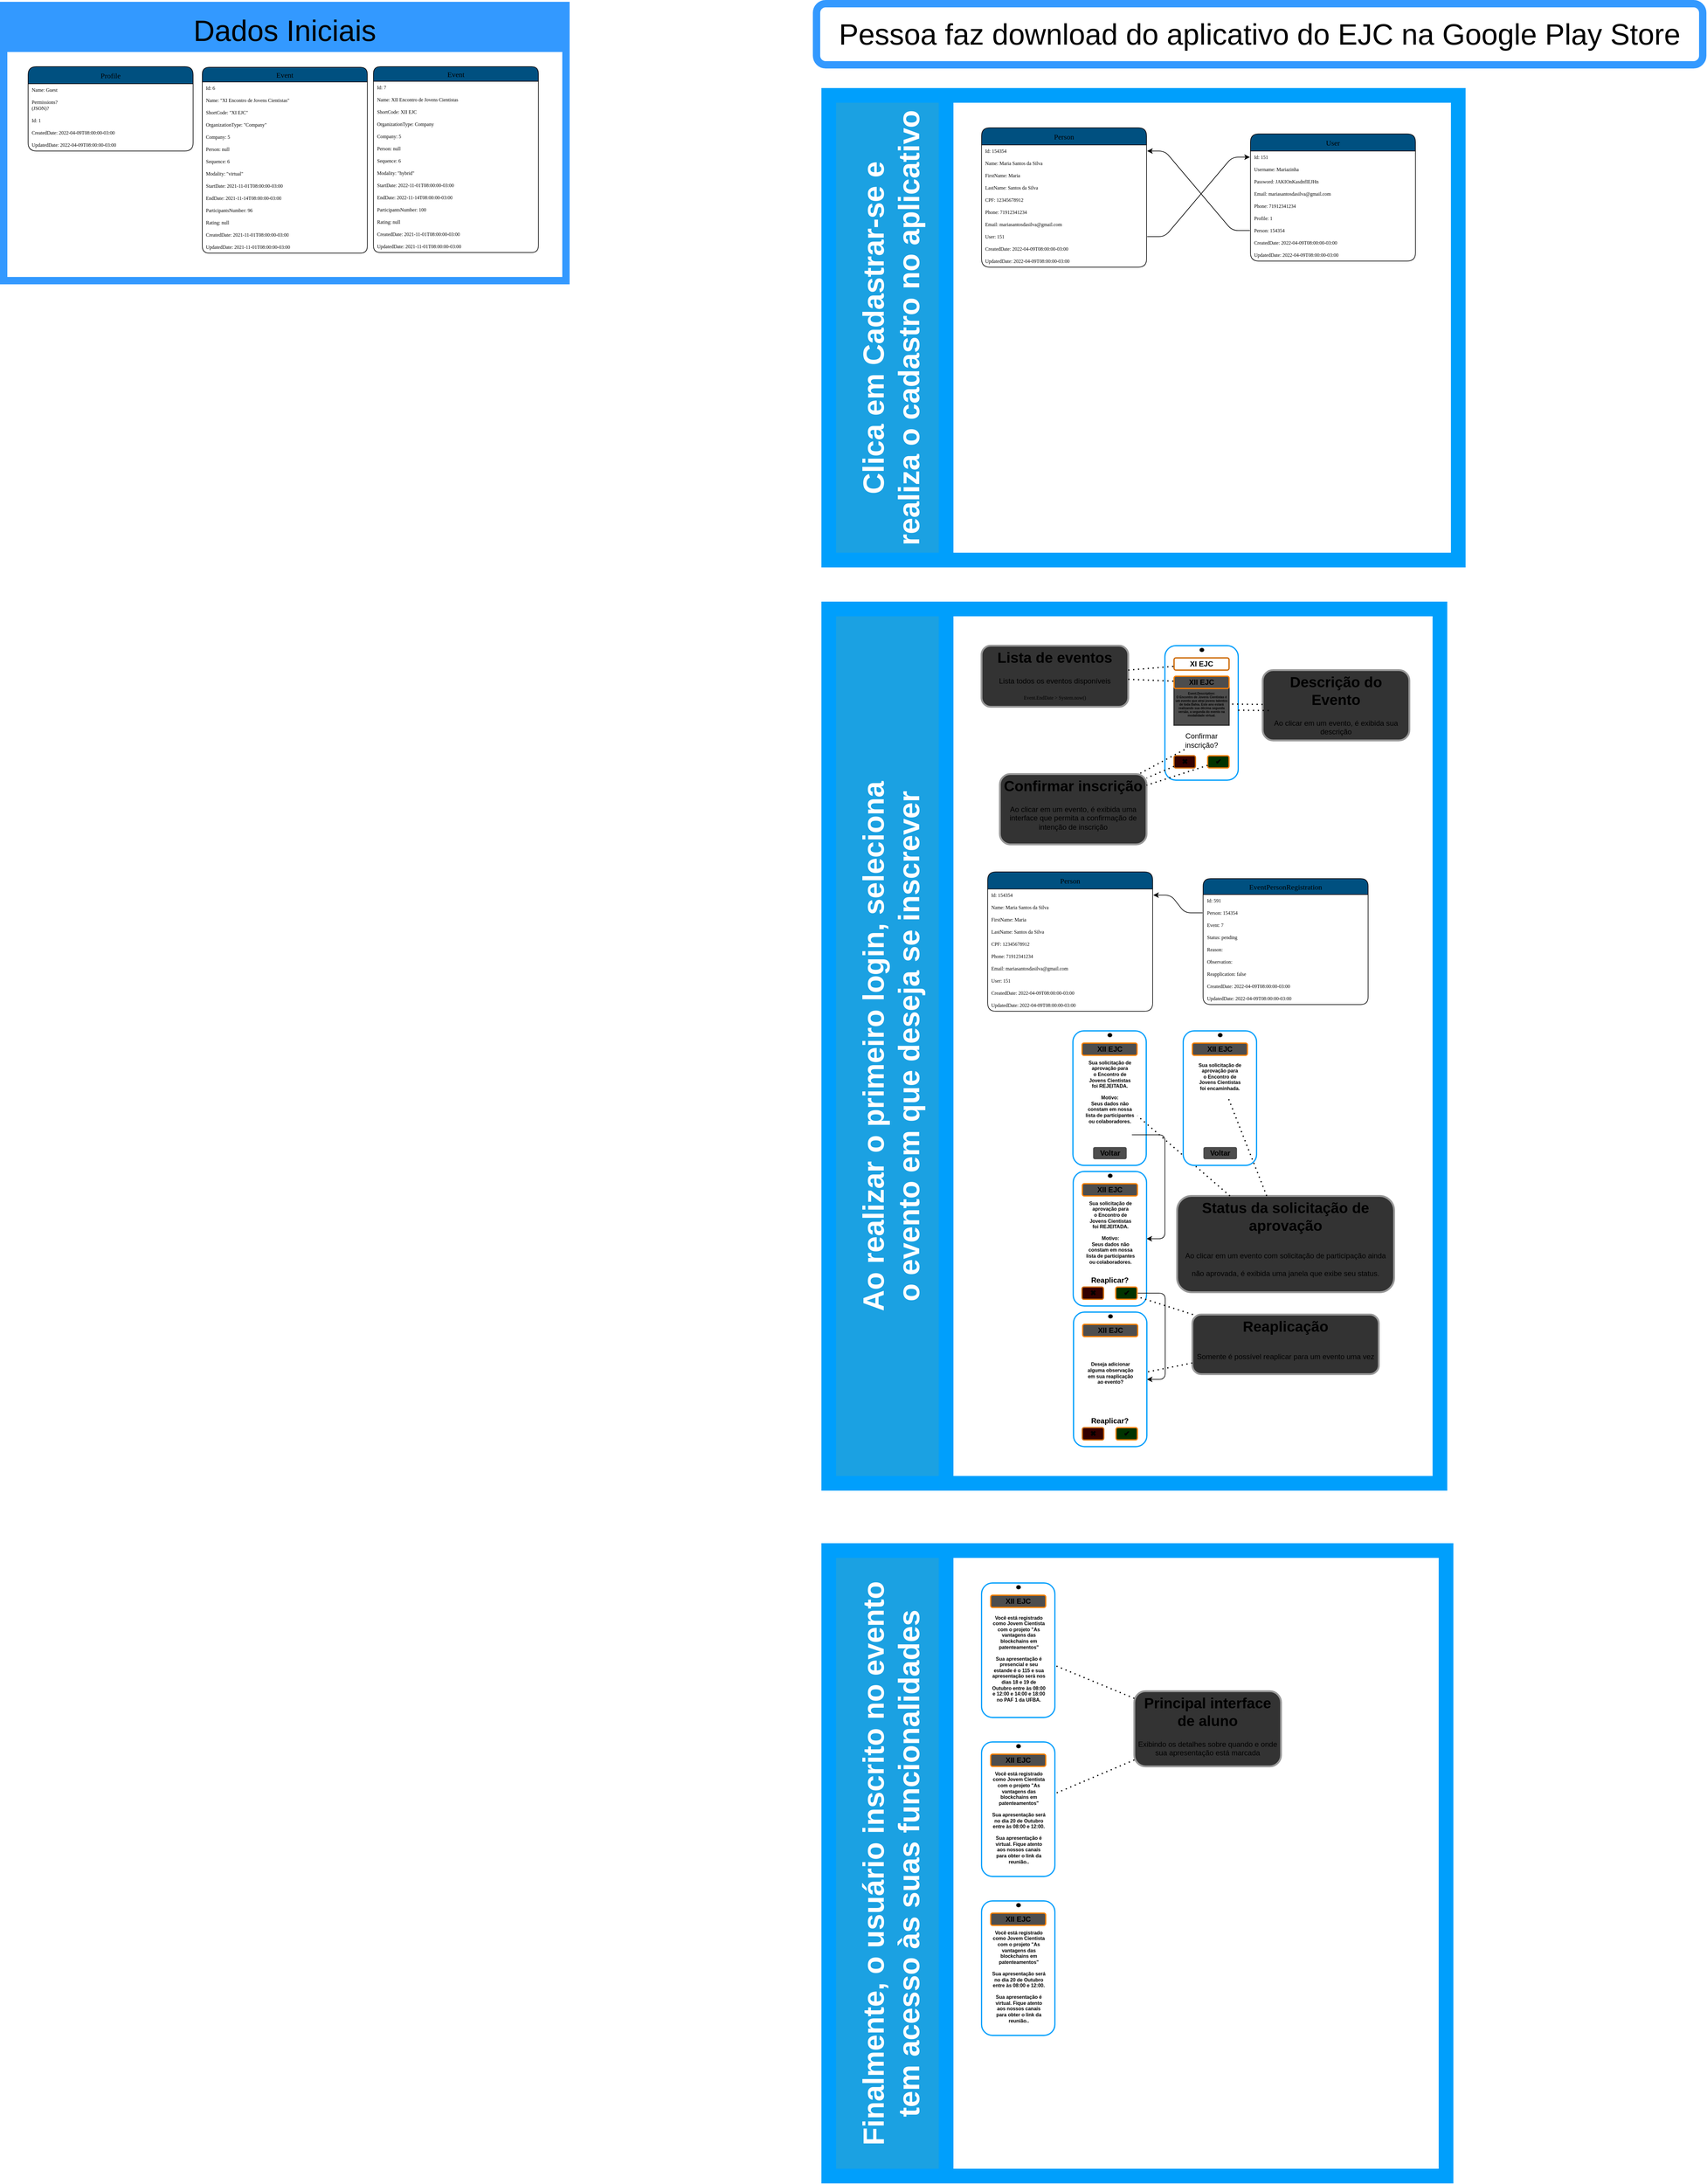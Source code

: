 <mxfile>
    <diagram id="W_MMgqa_PBu7-L6ZhHs3" name="Page-1">
        <mxGraphModel dx="5310" dy="4500" grid="1" gridSize="10" guides="1" tooltips="1" connect="1" arrows="1" fold="1" page="1" pageScale="1" pageWidth="520" pageHeight="500" math="0" shadow="0">
            <root>
                <mxCell id="0"/>
                <mxCell id="1" parent="0"/>
                <mxCell id="2" value="Pessoa faz download do aplicativo do EJC na Google Play Store" style="rounded=1;whiteSpace=wrap;html=1;fontSize=48;strokeWidth=12;strokeColor=#3399FF;" vertex="1" parent="1">
                    <mxGeometry x="1410" y="-463" width="1450" height="100" as="geometry"/>
                </mxCell>
                <mxCell id="44" value="Clica em Cadastrar-se e&#10;realiza o cadastro no aplicativo" style="swimlane;horizontal=0;fontSize=48;startSize=192;fillColor=#1ba1e2;fontColor=#ffffff;strokeColor=#009FFC;strokeWidth=24;" vertex="1" parent="1">
                    <mxGeometry x="1430" y="-313" width="1030" height="760" as="geometry"/>
                </mxCell>
                <mxCell id="4" value="Person" style="swimlane;fontStyle=0;childLayout=stackLayout;horizontal=1;startSize=28;horizontalStack=0;resizeParent=1;resizeParentMax=0;resizeLast=0;collapsible=1;marginBottom=0;autosize=1;fixDash=0;snapToPoint=1;noLabel=0;overflow=visible;glass=0;shadow=0;rounded=1;sketch=0;swimlaneLine=1;align=center;textDirection=ltr;labelBackgroundColor=none;arcSize=16;backgroundOutline=0;treeFolding=0;treeMoving=0;comic=0;fontFamily=Lucida Console;spacingTop=0;labelPadding=0;swimlaneFillColor=default;fillColor=#005080;" vertex="1" parent="44">
                    <mxGeometry x="250" y="53" width="270" height="228" as="geometry"/>
                </mxCell>
                <mxCell id="5" value="Id: 154354" style="text;strokeColor=none;fillColor=none;align=left;verticalAlign=middle;spacingLeft=4;spacingRight=4;overflow=hidden;points=[[0,0.5],[1,0.5]];portConstraint=eastwest;rotatable=0;whiteSpace=wrap;resizeHeight=0;autosize=1;imageAspect=0;fontFamily=Lucida Console;rounded=0;glass=0;shadow=0;sketch=0;perimeterSpacing=1;spacingTop=2;spacingBottom=2;labelBorderColor=none;labelBackgroundColor=none;fontSize=8;metaEdit=0;backgroundOutline=0;" vertex="1" parent="4">
                    <mxGeometry y="28" width="270" height="20" as="geometry"/>
                </mxCell>
                <mxCell id="6" value="Name: Maria Santos da Silva" style="text;strokeColor=none;fillColor=none;align=left;verticalAlign=middle;spacingLeft=4;spacingRight=4;overflow=hidden;points=[[0,0.5],[1,0.5]];portConstraint=eastwest;rotatable=0;whiteSpace=wrap;resizeHeight=0;autosize=1;imageAspect=0;fontFamily=Lucida Console;rounded=0;glass=0;shadow=0;sketch=0;perimeterSpacing=1;spacingTop=2;spacingBottom=2;labelBorderColor=none;labelBackgroundColor=none;fontSize=8;metaEdit=0;backgroundOutline=0;" vertex="1" parent="4">
                    <mxGeometry y="48" width="270" height="20" as="geometry"/>
                </mxCell>
                <mxCell id="7" value="FirstName: Maria" style="text;strokeColor=none;fillColor=none;align=left;verticalAlign=middle;spacingLeft=4;spacingRight=4;overflow=hidden;points=[[0,0.5],[1,0.5]];portConstraint=eastwest;rotatable=0;whiteSpace=wrap;resizeHeight=0;autosize=1;imageAspect=0;fontFamily=Lucida Console;rounded=0;glass=0;shadow=0;sketch=0;perimeterSpacing=1;spacingTop=2;spacingBottom=2;labelBorderColor=none;labelBackgroundColor=none;fontSize=8;metaEdit=0;backgroundOutline=0;" vertex="1" parent="4">
                    <mxGeometry y="68" width="270" height="20" as="geometry"/>
                </mxCell>
                <mxCell id="8" value="LastName: Santos da Silva" style="text;strokeColor=none;fillColor=none;align=left;verticalAlign=middle;spacingLeft=4;spacingRight=4;overflow=hidden;points=[[0,0.5],[1,0.5]];portConstraint=eastwest;rotatable=0;whiteSpace=wrap;resizeHeight=0;autosize=1;imageAspect=0;fontFamily=Lucida Console;rounded=0;glass=0;shadow=0;sketch=0;perimeterSpacing=1;spacingTop=2;spacingBottom=2;labelBorderColor=none;labelBackgroundColor=none;fontSize=8;metaEdit=0;backgroundOutline=0;" vertex="1" parent="4">
                    <mxGeometry y="88" width="270" height="20" as="geometry"/>
                </mxCell>
                <mxCell id="9" value="CPF: 12345678912" style="text;strokeColor=none;fillColor=none;align=left;verticalAlign=middle;spacingLeft=4;spacingRight=4;overflow=hidden;points=[[0,0.5],[1,0.5]];portConstraint=eastwest;rotatable=0;whiteSpace=wrap;resizeHeight=0;autosize=1;imageAspect=0;fontFamily=Lucida Console;rounded=0;glass=0;shadow=0;sketch=0;perimeterSpacing=1;spacingTop=2;spacingBottom=2;labelBorderColor=none;labelBackgroundColor=none;fontSize=8;metaEdit=0;backgroundOutline=0;" vertex="1" parent="4">
                    <mxGeometry y="108" width="270" height="20" as="geometry"/>
                </mxCell>
                <mxCell id="10" value="Phone: 71912341234" style="text;strokeColor=none;fillColor=none;align=left;verticalAlign=middle;spacingLeft=4;spacingRight=4;overflow=hidden;points=[[0,0.5],[1,0.5]];portConstraint=eastwest;rotatable=0;whiteSpace=wrap;resizeHeight=0;autosize=1;imageAspect=0;fontFamily=Lucida Console;rounded=0;glass=0;shadow=0;sketch=0;perimeterSpacing=1;spacingTop=2;spacingBottom=2;labelBorderColor=none;labelBackgroundColor=none;fontSize=8;metaEdit=0;backgroundOutline=0;" vertex="1" parent="4">
                    <mxGeometry y="128" width="270" height="20" as="geometry"/>
                </mxCell>
                <mxCell id="11" value="Email: mariasantosdasilva@gmail.com" style="text;strokeColor=none;fillColor=none;align=left;verticalAlign=middle;spacingLeft=4;spacingRight=4;overflow=hidden;points=[[0,0.5],[1,0.5]];portConstraint=eastwest;rotatable=0;whiteSpace=wrap;expand=1;resizeHeight=0;autosize=1;imageAspect=0;fontFamily=Lucida Console;rounded=0;glass=0;shadow=0;sketch=0;perimeterSpacing=1;spacingTop=2;spacingBottom=2;labelBorderColor=none;labelBackgroundColor=none;fontSize=8;metaEdit=0;backgroundOutline=0;" vertex="1" parent="4">
                    <mxGeometry y="148" width="270" height="20" as="geometry"/>
                </mxCell>
                <mxCell id="12" value="User: 151" style="text;strokeColor=none;fillColor=none;align=left;verticalAlign=middle;spacingLeft=4;spacingRight=4;overflow=hidden;points=[[0,0.5],[1,0.5]];portConstraint=eastwest;rotatable=0;whiteSpace=wrap;expand=1;resizeHeight=0;autosize=1;imageAspect=0;fontFamily=Lucida Console;rounded=0;glass=0;shadow=0;sketch=0;perimeterSpacing=1;spacingTop=2;spacingBottom=2;labelBorderColor=none;labelBackgroundColor=none;fontSize=8;metaEdit=0;backgroundOutline=0;" vertex="1" parent="4">
                    <mxGeometry y="168" width="270" height="20" as="geometry"/>
                </mxCell>
                <mxCell id="13" value="CreatedDate: 2022-04-09T08:00:00-03:00" style="text;strokeColor=none;fillColor=none;align=left;verticalAlign=middle;spacingLeft=4;spacingRight=4;overflow=hidden;points=[[0,0.5],[1,0.5]];portConstraint=eastwest;rotatable=0;whiteSpace=wrap;resizeHeight=0;autosize=1;imageAspect=0;fontFamily=Lucida Console;rounded=0;glass=0;shadow=0;sketch=0;perimeterSpacing=1;spacingTop=2;spacingBottom=2;labelBorderColor=none;labelBackgroundColor=none;fontSize=8;metaEdit=0;backgroundOutline=0;" vertex="1" parent="4">
                    <mxGeometry y="188" width="270" height="20" as="geometry"/>
                </mxCell>
                <mxCell id="14" value="UpdatedDate: 2022-04-09T08:00:00-03:00" style="text;strokeColor=none;fillColor=none;align=left;verticalAlign=middle;spacingLeft=4;spacingRight=4;overflow=hidden;points=[[0,0.5],[1,0.5]];portConstraint=eastwest;rotatable=0;whiteSpace=wrap;resizeHeight=0;autosize=1;imageAspect=0;fontFamily=Lucida Console;rounded=0;glass=0;shadow=0;sketch=0;perimeterSpacing=1;spacingTop=2;spacingBottom=2;labelBorderColor=none;labelBackgroundColor=none;fontSize=8;metaEdit=0;backgroundOutline=0;" vertex="1" parent="4">
                    <mxGeometry y="208" width="270" height="20" as="geometry"/>
                </mxCell>
                <mxCell id="15" value="User" style="swimlane;fontStyle=0;childLayout=stackLayout;horizontal=1;startSize=28;horizontalStack=0;resizeParent=1;resizeParentMax=0;resizeLast=0;collapsible=1;marginBottom=0;autosize=1;fixDash=0;snapToPoint=1;noLabel=0;overflow=visible;glass=0;shadow=0;rounded=1;sketch=0;swimlaneLine=1;align=center;textDirection=ltr;labelBackgroundColor=none;arcSize=16;backgroundOutline=0;treeFolding=0;treeMoving=0;comic=0;fontFamily=Lucida Console;spacingTop=0;labelPadding=0;swimlaneFillColor=default;fillColor=#005080;" vertex="1" parent="44">
                    <mxGeometry x="690" y="63" width="270" height="208" as="geometry"/>
                </mxCell>
                <mxCell id="16" value="Id: 151" style="text;strokeColor=none;fillColor=none;align=left;verticalAlign=middle;spacingLeft=4;spacingRight=4;overflow=hidden;points=[[0,0.5],[1,0.5]];portConstraint=eastwest;rotatable=0;whiteSpace=wrap;resizeHeight=0;autosize=1;imageAspect=0;fontFamily=Lucida Console;rounded=0;glass=0;shadow=0;sketch=0;perimeterSpacing=1;spacingTop=2;spacingBottom=2;labelBorderColor=none;labelBackgroundColor=none;fontSize=8;metaEdit=0;backgroundOutline=0;" vertex="1" parent="15">
                    <mxGeometry y="28" width="270" height="20" as="geometry"/>
                </mxCell>
                <mxCell id="17" value="Username: Mariazinha" style="text;strokeColor=none;fillColor=none;align=left;verticalAlign=middle;spacingLeft=4;spacingRight=4;overflow=hidden;points=[[0,0.5],[1,0.5]];portConstraint=eastwest;rotatable=0;whiteSpace=wrap;resizeHeight=0;autosize=1;imageAspect=0;fontFamily=Lucida Console;rounded=0;glass=0;shadow=0;sketch=0;perimeterSpacing=1;spacingTop=2;spacingBottom=2;labelBorderColor=none;labelBackgroundColor=none;fontSize=8;metaEdit=0;backgroundOutline=0;" vertex="1" parent="15">
                    <mxGeometry y="48" width="270" height="20" as="geometry"/>
                </mxCell>
                <mxCell id="18" value="Password: JAKIOnKasdnfIEJHn" style="text;strokeColor=none;fillColor=none;align=left;verticalAlign=middle;spacingLeft=4;spacingRight=4;overflow=hidden;points=[[0,0.5],[1,0.5]];portConstraint=eastwest;rotatable=0;whiteSpace=wrap;resizeHeight=0;autosize=1;imageAspect=0;fontFamily=Lucida Console;rounded=0;glass=0;shadow=0;sketch=0;perimeterSpacing=1;spacingTop=2;spacingBottom=2;labelBorderColor=none;labelBackgroundColor=none;fontSize=8;metaEdit=0;backgroundOutline=0;" vertex="1" parent="15">
                    <mxGeometry y="68" width="270" height="20" as="geometry"/>
                </mxCell>
                <mxCell id="19" value="Email: mariasantosdasilva@gmail.com" style="text;strokeColor=none;fillColor=none;align=left;verticalAlign=middle;spacingLeft=4;spacingRight=4;overflow=hidden;points=[[0,0.5],[1,0.5]];portConstraint=eastwest;rotatable=0;whiteSpace=wrap;resizeHeight=0;autosize=1;imageAspect=0;fontFamily=Lucida Console;rounded=0;glass=0;shadow=0;sketch=0;perimeterSpacing=1;spacingTop=2;spacingBottom=2;labelBorderColor=none;labelBackgroundColor=none;fontSize=8;metaEdit=0;backgroundOutline=0;" vertex="1" parent="15">
                    <mxGeometry y="88" width="270" height="20" as="geometry"/>
                </mxCell>
                <mxCell id="20" value="Phone: 71912341234" style="text;strokeColor=none;fillColor=none;align=left;verticalAlign=middle;spacingLeft=4;spacingRight=4;overflow=hidden;points=[[0,0.5],[1,0.5]];portConstraint=eastwest;rotatable=0;whiteSpace=wrap;resizeHeight=0;autosize=1;imageAspect=0;fontFamily=Lucida Console;rounded=0;glass=0;shadow=0;sketch=0;perimeterSpacing=1;spacingTop=2;spacingBottom=2;labelBorderColor=none;labelBackgroundColor=none;fontSize=8;metaEdit=0;backgroundOutline=0;" vertex="1" parent="15">
                    <mxGeometry y="108" width="270" height="20" as="geometry"/>
                </mxCell>
                <mxCell id="21" value="Profile: 1" style="text;strokeColor=none;fillColor=none;align=left;verticalAlign=middle;spacingLeft=4;spacingRight=4;overflow=hidden;points=[[0,0.5],[1,0.5]];portConstraint=eastwest;rotatable=0;whiteSpace=wrap;resizeHeight=0;autosize=1;imageAspect=0;fontFamily=Lucida Console;rounded=0;glass=0;shadow=0;sketch=0;perimeterSpacing=1;spacingTop=2;spacingBottom=2;labelBorderColor=none;labelBackgroundColor=none;fontSize=8;metaEdit=0;backgroundOutline=0;" vertex="1" parent="15">
                    <mxGeometry y="128" width="270" height="20" as="geometry"/>
                </mxCell>
                <mxCell id="22" value="Person: 154354" style="text;strokeColor=none;fillColor=none;align=left;verticalAlign=middle;spacingLeft=4;spacingRight=4;overflow=hidden;points=[[0,0.5],[1,0.5]];portConstraint=eastwest;rotatable=0;whiteSpace=wrap;resizeHeight=0;autosize=1;imageAspect=0;fontFamily=Lucida Console;rounded=0;glass=0;shadow=0;sketch=0;perimeterSpacing=1;spacingTop=2;spacingBottom=2;labelBorderColor=none;labelBackgroundColor=none;fontSize=8;metaEdit=0;backgroundOutline=0;" vertex="1" parent="15">
                    <mxGeometry y="148" width="270" height="20" as="geometry"/>
                </mxCell>
                <mxCell id="23" value="CreatedDate: 2022-04-09T08:00:00-03:00" style="text;strokeColor=none;fillColor=none;align=left;verticalAlign=middle;spacingLeft=4;spacingRight=4;overflow=hidden;points=[[0,0.5],[1,0.5]];portConstraint=eastwest;rotatable=0;whiteSpace=wrap;resizeHeight=0;autosize=1;imageAspect=0;fontFamily=Lucida Console;rounded=0;glass=0;shadow=0;sketch=0;perimeterSpacing=1;spacingTop=2;spacingBottom=2;labelBorderColor=none;labelBackgroundColor=none;fontSize=8;metaEdit=0;backgroundOutline=0;" vertex="1" parent="15">
                    <mxGeometry y="168" width="270" height="20" as="geometry"/>
                </mxCell>
                <mxCell id="24" value="UpdatedDate: 2022-04-09T08:00:00-03:00" style="text;strokeColor=none;fillColor=none;align=left;verticalAlign=middle;spacingLeft=4;spacingRight=4;overflow=hidden;points=[[0,0.5],[1,0.5]];portConstraint=eastwest;rotatable=0;whiteSpace=wrap;resizeHeight=0;autosize=1;imageAspect=0;fontFamily=Lucida Console;rounded=0;glass=0;shadow=0;sketch=0;perimeterSpacing=1;spacingTop=2;spacingBottom=2;labelBorderColor=none;labelBackgroundColor=none;fontSize=8;metaEdit=0;backgroundOutline=0;" vertex="1" parent="15">
                    <mxGeometry y="188" width="270" height="20" as="geometry"/>
                </mxCell>
                <mxCell id="38" style="html=1;jumpStyle=none;edgeStyle=entityRelationEdgeStyle;sketch=0;shadow=0;jumpSize=6;rounded=1;startArrow=none;startFill=0;sourcePerimeterSpacing=0;" edge="1" parent="44" source="12" target="16">
                    <mxGeometry relative="1" as="geometry"/>
                </mxCell>
                <mxCell id="39" style="edgeStyle=entityRelationEdgeStyle;html=1;" edge="1" parent="44" source="22" target="5">
                    <mxGeometry relative="1" as="geometry"/>
                </mxCell>
                <mxCell id="46" value="Ao realizar o primeiro login, seleciona&#10;o evento em que deseja se inscrever" style="swimlane;horizontal=0;fontSize=48;startSize=192;fillColor=#1ba1e2;fontColor=#ffffff;strokeColor=#009FFC;strokeWidth=24;" vertex="1" parent="1">
                    <mxGeometry x="1430" y="527" width="1000" height="1430" as="geometry"/>
                </mxCell>
                <mxCell id="47" value="Person" style="swimlane;fontStyle=0;childLayout=stackLayout;horizontal=1;startSize=28;horizontalStack=0;resizeParent=1;resizeParentMax=0;resizeLast=0;collapsible=1;marginBottom=0;autosize=1;fixDash=0;snapToPoint=1;noLabel=0;overflow=visible;glass=0;shadow=0;rounded=1;sketch=0;swimlaneLine=1;align=center;textDirection=ltr;labelBackgroundColor=none;arcSize=16;backgroundOutline=0;treeFolding=0;treeMoving=0;comic=0;fontFamily=Lucida Console;spacingTop=0;labelPadding=0;swimlaneFillColor=default;fillColor=#005080;" vertex="1" parent="46">
                    <mxGeometry x="260" y="430" width="270" height="228" as="geometry"/>
                </mxCell>
                <mxCell id="48" value="Id: 154354" style="text;strokeColor=none;fillColor=none;align=left;verticalAlign=middle;spacingLeft=4;spacingRight=4;overflow=hidden;points=[[0,0.5],[1,0.5]];portConstraint=eastwest;rotatable=0;whiteSpace=wrap;resizeHeight=0;autosize=1;imageAspect=0;fontFamily=Lucida Console;rounded=0;glass=0;shadow=0;sketch=0;perimeterSpacing=1;spacingTop=2;spacingBottom=2;labelBorderColor=none;labelBackgroundColor=none;fontSize=8;metaEdit=0;backgroundOutline=0;" vertex="1" parent="47">
                    <mxGeometry y="28" width="270" height="20" as="geometry"/>
                </mxCell>
                <mxCell id="49" value="Name: Maria Santos da Silva" style="text;strokeColor=none;fillColor=none;align=left;verticalAlign=middle;spacingLeft=4;spacingRight=4;overflow=hidden;points=[[0,0.5],[1,0.5]];portConstraint=eastwest;rotatable=0;whiteSpace=wrap;resizeHeight=0;autosize=1;imageAspect=0;fontFamily=Lucida Console;rounded=0;glass=0;shadow=0;sketch=0;perimeterSpacing=1;spacingTop=2;spacingBottom=2;labelBorderColor=none;labelBackgroundColor=none;fontSize=8;metaEdit=0;backgroundOutline=0;" vertex="1" parent="47">
                    <mxGeometry y="48" width="270" height="20" as="geometry"/>
                </mxCell>
                <mxCell id="50" value="FirstName: Maria" style="text;strokeColor=none;fillColor=none;align=left;verticalAlign=middle;spacingLeft=4;spacingRight=4;overflow=hidden;points=[[0,0.5],[1,0.5]];portConstraint=eastwest;rotatable=0;whiteSpace=wrap;resizeHeight=0;autosize=1;imageAspect=0;fontFamily=Lucida Console;rounded=0;glass=0;shadow=0;sketch=0;perimeterSpacing=1;spacingTop=2;spacingBottom=2;labelBorderColor=none;labelBackgroundColor=none;fontSize=8;metaEdit=0;backgroundOutline=0;" vertex="1" parent="47">
                    <mxGeometry y="68" width="270" height="20" as="geometry"/>
                </mxCell>
                <mxCell id="51" value="LastName: Santos da Silva" style="text;strokeColor=none;fillColor=none;align=left;verticalAlign=middle;spacingLeft=4;spacingRight=4;overflow=hidden;points=[[0,0.5],[1,0.5]];portConstraint=eastwest;rotatable=0;whiteSpace=wrap;resizeHeight=0;autosize=1;imageAspect=0;fontFamily=Lucida Console;rounded=0;glass=0;shadow=0;sketch=0;perimeterSpacing=1;spacingTop=2;spacingBottom=2;labelBorderColor=none;labelBackgroundColor=none;fontSize=8;metaEdit=0;backgroundOutline=0;" vertex="1" parent="47">
                    <mxGeometry y="88" width="270" height="20" as="geometry"/>
                </mxCell>
                <mxCell id="52" value="CPF: 12345678912" style="text;strokeColor=none;fillColor=none;align=left;verticalAlign=middle;spacingLeft=4;spacingRight=4;overflow=hidden;points=[[0,0.5],[1,0.5]];portConstraint=eastwest;rotatable=0;whiteSpace=wrap;resizeHeight=0;autosize=1;imageAspect=0;fontFamily=Lucida Console;rounded=0;glass=0;shadow=0;sketch=0;perimeterSpacing=1;spacingTop=2;spacingBottom=2;labelBorderColor=none;labelBackgroundColor=none;fontSize=8;metaEdit=0;backgroundOutline=0;" vertex="1" parent="47">
                    <mxGeometry y="108" width="270" height="20" as="geometry"/>
                </mxCell>
                <mxCell id="53" value="Phone: 71912341234" style="text;strokeColor=none;fillColor=none;align=left;verticalAlign=middle;spacingLeft=4;spacingRight=4;overflow=hidden;points=[[0,0.5],[1,0.5]];portConstraint=eastwest;rotatable=0;whiteSpace=wrap;resizeHeight=0;autosize=1;imageAspect=0;fontFamily=Lucida Console;rounded=0;glass=0;shadow=0;sketch=0;perimeterSpacing=1;spacingTop=2;spacingBottom=2;labelBorderColor=none;labelBackgroundColor=none;fontSize=8;metaEdit=0;backgroundOutline=0;" vertex="1" parent="47">
                    <mxGeometry y="128" width="270" height="20" as="geometry"/>
                </mxCell>
                <mxCell id="54" value="Email: mariasantosdasilva@gmail.com" style="text;strokeColor=none;fillColor=none;align=left;verticalAlign=middle;spacingLeft=4;spacingRight=4;overflow=hidden;points=[[0,0.5],[1,0.5]];portConstraint=eastwest;rotatable=0;whiteSpace=wrap;expand=1;resizeHeight=0;autosize=1;imageAspect=0;fontFamily=Lucida Console;rounded=0;glass=0;shadow=0;sketch=0;perimeterSpacing=1;spacingTop=2;spacingBottom=2;labelBorderColor=none;labelBackgroundColor=none;fontSize=8;metaEdit=0;backgroundOutline=0;" vertex="1" parent="47">
                    <mxGeometry y="148" width="270" height="20" as="geometry"/>
                </mxCell>
                <mxCell id="55" value="User: 151" style="text;strokeColor=none;fillColor=none;align=left;verticalAlign=middle;spacingLeft=4;spacingRight=4;overflow=hidden;points=[[0,0.5],[1,0.5]];portConstraint=eastwest;rotatable=0;whiteSpace=wrap;expand=1;resizeHeight=0;autosize=1;imageAspect=0;fontFamily=Lucida Console;rounded=0;glass=0;shadow=0;sketch=0;perimeterSpacing=1;spacingTop=2;spacingBottom=2;labelBorderColor=none;labelBackgroundColor=none;fontSize=8;metaEdit=0;backgroundOutline=0;" vertex="1" parent="47">
                    <mxGeometry y="168" width="270" height="20" as="geometry"/>
                </mxCell>
                <mxCell id="56" value="CreatedDate: 2022-04-09T08:00:00-03:00" style="text;strokeColor=none;fillColor=none;align=left;verticalAlign=middle;spacingLeft=4;spacingRight=4;overflow=hidden;points=[[0,0.5],[1,0.5]];portConstraint=eastwest;rotatable=0;whiteSpace=wrap;resizeHeight=0;autosize=1;imageAspect=0;fontFamily=Lucida Console;rounded=0;glass=0;shadow=0;sketch=0;perimeterSpacing=1;spacingTop=2;spacingBottom=2;labelBorderColor=none;labelBackgroundColor=none;fontSize=8;metaEdit=0;backgroundOutline=0;" vertex="1" parent="47">
                    <mxGeometry y="188" width="270" height="20" as="geometry"/>
                </mxCell>
                <mxCell id="57" value="UpdatedDate: 2022-04-09T08:00:00-03:00" style="text;strokeColor=none;fillColor=none;align=left;verticalAlign=middle;spacingLeft=4;spacingRight=4;overflow=hidden;points=[[0,0.5],[1,0.5]];portConstraint=eastwest;rotatable=0;whiteSpace=wrap;resizeHeight=0;autosize=1;imageAspect=0;fontFamily=Lucida Console;rounded=0;glass=0;shadow=0;sketch=0;perimeterSpacing=1;spacingTop=2;spacingBottom=2;labelBorderColor=none;labelBackgroundColor=none;fontSize=8;metaEdit=0;backgroundOutline=0;" vertex="1" parent="47">
                    <mxGeometry y="208" width="270" height="20" as="geometry"/>
                </mxCell>
                <mxCell id="69" style="edgeStyle=entityRelationEdgeStyle;html=1;" edge="1" parent="46" source="101" target="48">
                    <mxGeometry relative="1" as="geometry">
                        <mxPoint x="644" y="603" as="sourcePoint"/>
                    </mxGeometry>
                </mxCell>
                <mxCell id="70" value="" style="rounded=1;whiteSpace=wrap;html=1;fontSize=48;startSize=192;strokeColor=#009FFC;strokeWidth=2;" vertex="1" parent="46">
                    <mxGeometry x="550" y="60" width="120" height="220" as="geometry"/>
                </mxCell>
                <mxCell id="87" value="Event.Description:&lt;br&gt;O Encontro de Jovens Cientistas é um evento que atrai jovens talentos de toda Bahia. Este ano estará realizando sua décima segunda versão, a segunda do evento na modalidade virtual." style="rounded=0;whiteSpace=wrap;html=1;fontSize=5;startSize=192;strokeColor=#333333;strokeWidth=2;fontStyle=1;fontFamily=Helvetica;fillColor=#4D4D4D;" vertex="1" parent="46">
                    <mxGeometry x="565" y="120" width="90" height="70" as="geometry"/>
                </mxCell>
                <mxCell id="71" value="&lt;font style=&quot;font-size: 12px; line-height: 1.1;&quot;&gt;XI EJC&lt;/font&gt;" style="rounded=1;whiteSpace=wrap;html=1;fontSize=12;startSize=192;strokeColor=#CC6600;strokeWidth=2;fontStyle=1;fontFamily=Helvetica;" vertex="1" parent="46">
                    <mxGeometry x="565" y="80" width="90" height="20" as="geometry"/>
                </mxCell>
                <mxCell id="75" value="&lt;font style=&quot;font-size: 12px ; line-height: 1.1&quot;&gt;XII EJC&lt;/font&gt;" style="rounded=1;whiteSpace=wrap;html=1;fontSize=12;startSize=192;strokeColor=#FF8000;strokeWidth=2;fontStyle=1;fontFamily=Helvetica;fillColor=#4D4D4D;" vertex="1" parent="46">
                    <mxGeometry x="565" y="110" width="90" height="20" as="geometry"/>
                </mxCell>
                <mxCell id="76" value="✔" style="rounded=1;whiteSpace=wrap;html=1;fontSize=12;startSize=192;strokeColor=#FF8000;strokeWidth=2;fontStyle=1;fontFamily=Helvetica;fillColor=#003300;" vertex="1" parent="46">
                    <mxGeometry x="620" y="240" width="35" height="20" as="geometry"/>
                </mxCell>
                <mxCell id="77" value="✖" style="rounded=1;whiteSpace=wrap;html=1;fontSize=12;startSize=192;strokeColor=#CC6600;strokeWidth=2;fontStyle=1;fontFamily=Helvetica;fillColor=#330000;" vertex="1" parent="46">
                    <mxGeometry x="565" y="240" width="35" height="20" as="geometry"/>
                </mxCell>
                <mxCell id="78" value="Confirmar inscrição?" style="text;html=1;strokeColor=none;fillColor=none;align=center;verticalAlign=middle;whiteSpace=wrap;rounded=0;fontFamily=Helvetica;fontSize=12;startSize=192;" vertex="1" parent="46">
                    <mxGeometry x="580" y="200" width="60" height="30" as="geometry"/>
                </mxCell>
                <mxCell id="81" value="&lt;h1&gt;Lista de eventos&lt;/h1&gt;&lt;p&gt;Lista todos os eventos disponíveis&lt;/p&gt;&lt;p style=&quot;&quot;&gt;&lt;span style=&quot;font-family: &amp;quot;lucida console&amp;quot; ; font-size: 8px&quot;&gt;Event.EndDate &amp;gt; System.now()&lt;/span&gt;&lt;br&gt;&lt;/p&gt;" style="text;html=1;strokeColor=#999999;fillColor=#333333;spacing=5;spacingTop=-20;whiteSpace=wrap;overflow=hidden;rounded=1;fontFamily=Helvetica;fontSize=12;startSize=192;strokeWidth=3;align=center;" vertex="1" parent="46">
                    <mxGeometry x="250" y="60" width="240" height="100" as="geometry"/>
                </mxCell>
                <mxCell id="79" value="" style="endArrow=none;dashed=1;html=1;dashPattern=1 3;strokeWidth=2;fontFamily=Helvetica;fontSize=12;startSize=192;" edge="1" parent="46" source="81" target="75">
                    <mxGeometry width="50" height="50" relative="1" as="geometry">
                        <mxPoint x="730" y="120" as="sourcePoint"/>
                        <mxPoint x="510" y="170" as="targetPoint"/>
                    </mxGeometry>
                </mxCell>
                <mxCell id="83" value="" style="endArrow=none;dashed=1;html=1;dashPattern=1 3;strokeWidth=2;fontFamily=Helvetica;fontSize=12;startSize=192;" edge="1" parent="46" source="81" target="71">
                    <mxGeometry width="50" height="50" relative="1" as="geometry">
                        <mxPoint x="760" y="141.915" as="sourcePoint"/>
                        <mxPoint x="665" y="133.83" as="targetPoint"/>
                    </mxGeometry>
                </mxCell>
                <mxCell id="89" value="" style="ellipse;whiteSpace=wrap;html=1;rounded=0;labelBackgroundColor=none;fontFamily=Lucida Console;fontSize=5;startSize=192;strokeWidth=1;strokeColor=#333333;fillColor=#000000;" vertex="1" parent="46">
                    <mxGeometry x="607" y="64" width="7" height="6" as="geometry"/>
                </mxCell>
                <mxCell id="90" value="&lt;h1&gt;Descrição do Evento&lt;/h1&gt;&lt;p&gt;Ao clicar em um evento, é exibida sua descrição&lt;/p&gt;" style="text;html=1;strokeColor=#999999;fillColor=#333333;spacing=5;spacingTop=-20;whiteSpace=wrap;overflow=hidden;rounded=1;fontFamily=Helvetica;fontSize=12;startSize=192;strokeWidth=3;align=center;" vertex="1" parent="46">
                    <mxGeometry x="710" y="100" width="240" height="115" as="geometry"/>
                </mxCell>
                <mxCell id="92" value="" style="endArrow=none;dashed=1;html=1;dashPattern=1 3;strokeWidth=2;fontFamily=Helvetica;fontSize=12;startSize=192;" edge="1" parent="46" source="90" target="87">
                    <mxGeometry width="50" height="50" relative="1" as="geometry">
                        <mxPoint x="500" y="125" as="sourcePoint"/>
                        <mxPoint x="575" y="128.125" as="targetPoint"/>
                    </mxGeometry>
                </mxCell>
                <mxCell id="93" value="&lt;h1&gt;Confirmar inscrição&lt;/h1&gt;&lt;p&gt;Ao clicar em um evento, é exibida uma interface que permita a confirmação de intenção de inscrição&lt;/p&gt;" style="text;html=1;strokeColor=#999999;fillColor=#333333;spacing=5;spacingTop=-20;whiteSpace=wrap;overflow=hidden;rounded=1;fontFamily=Helvetica;fontSize=12;startSize=192;strokeWidth=3;align=center;" vertex="1" parent="46">
                    <mxGeometry x="280" y="270" width="240" height="115" as="geometry"/>
                </mxCell>
                <mxCell id="95" value="" style="endArrow=none;dashed=1;html=1;dashPattern=1 3;strokeWidth=2;fontFamily=Helvetica;fontSize=12;startSize=192;" edge="1" parent="46" source="78" target="93">
                    <mxGeometry width="50" height="50" relative="1" as="geometry">
                        <mxPoint x="730" y="176.136" as="sourcePoint"/>
                        <mxPoint x="675" y="175.511" as="targetPoint"/>
                    </mxGeometry>
                </mxCell>
                <mxCell id="97" value="" style="endArrow=none;dashed=1;html=1;dashPattern=1 3;strokeWidth=2;fontFamily=Helvetica;fontSize=12;startSize=192;" edge="1" parent="46" source="76" target="93">
                    <mxGeometry width="50" height="50" relative="1" as="geometry">
                        <mxPoint x="600" y="237.812" as="sourcePoint"/>
                        <mxPoint x="500" y="242.216" as="targetPoint"/>
                    </mxGeometry>
                </mxCell>
                <mxCell id="96" value="" style="endArrow=none;dashed=1;html=1;dashPattern=1 3;strokeWidth=2;fontFamily=Helvetica;fontSize=12;startSize=192;" edge="1" parent="46" source="77" target="93">
                    <mxGeometry width="50" height="50" relative="1" as="geometry">
                        <mxPoint x="590" y="227.812" as="sourcePoint"/>
                        <mxPoint x="500" y="236.25" as="targetPoint"/>
                    </mxGeometry>
                </mxCell>
                <mxCell id="99" value="EventPersonRegistration" style="swimlane;fontStyle=0;childLayout=stackLayout;horizontal=1;startSize=26;horizontalStack=0;resizeParent=1;resizeParentMax=0;resizeLast=0;collapsible=1;marginBottom=0;autosize=1;fixDash=0;snapToPoint=1;noLabel=0;overflow=visible;glass=0;shadow=0;rounded=1;sketch=0;swimlaneLine=1;align=center;textDirection=ltr;labelBackgroundColor=none;arcSize=16;backgroundOutline=0;treeFolding=0;treeMoving=0;comic=0;fontFamily=Lucida Console;spacingTop=0;labelPadding=0;swimlaneFillColor=default;fillColor=#005080;" vertex="1" parent="46">
                    <mxGeometry x="612.5" y="441" width="270" height="206" as="geometry"/>
                </mxCell>
                <mxCell id="100" value="Id: 591" style="text;strokeColor=none;fillColor=none;align=left;verticalAlign=middle;spacingLeft=4;spacingRight=4;overflow=hidden;points=[[0,0.5],[1,0.5]];portConstraint=eastwest;rotatable=0;whiteSpace=wrap;resizeHeight=0;autosize=1;imageAspect=0;fontFamily=Lucida Console;rounded=0;glass=0;shadow=0;sketch=0;perimeterSpacing=1;spacingTop=2;spacingBottom=2;labelBorderColor=none;labelBackgroundColor=none;fontSize=8;metaEdit=0;backgroundOutline=0;" vertex="1" parent="99">
                    <mxGeometry y="26" width="270" height="20" as="geometry"/>
                </mxCell>
                <mxCell id="101" value="Person: 154354" style="text;strokeColor=none;fillColor=none;align=left;verticalAlign=middle;spacingLeft=4;spacingRight=4;overflow=hidden;points=[[0,0.5],[1,0.5]];portConstraint=eastwest;rotatable=0;whiteSpace=wrap;resizeHeight=0;autosize=1;imageAspect=0;fontFamily=Lucida Console;rounded=0;glass=0;shadow=0;sketch=0;perimeterSpacing=1;spacingTop=2;spacingBottom=2;labelBorderColor=none;labelBackgroundColor=none;fontSize=8;metaEdit=0;backgroundOutline=0;" vertex="1" parent="99">
                    <mxGeometry y="46" width="270" height="20" as="geometry"/>
                </mxCell>
                <mxCell id="102" value="Event: 7" style="text;strokeColor=none;fillColor=none;align=left;verticalAlign=middle;spacingLeft=4;spacingRight=4;overflow=hidden;points=[[0,0.5],[1,0.5]];portConstraint=eastwest;rotatable=0;whiteSpace=wrap;resizeHeight=0;autosize=1;imageAspect=0;fontFamily=Lucida Console;rounded=0;glass=0;shadow=0;sketch=0;perimeterSpacing=1;spacingTop=2;spacingBottom=2;labelBorderColor=none;labelBackgroundColor=none;fontSize=8;metaEdit=0;backgroundOutline=0;" vertex="1" parent="99">
                    <mxGeometry y="66" width="270" height="20" as="geometry"/>
                </mxCell>
                <mxCell id="107" value="Status: pending" style="text;strokeColor=none;fillColor=none;align=left;verticalAlign=middle;spacingLeft=4;spacingRight=4;overflow=hidden;points=[[0,0.5],[1,0.5]];portConstraint=eastwest;rotatable=0;whiteSpace=wrap;expand=1;resizeHeight=0;autosize=1;imageAspect=0;fontFamily=Lucida Console;rounded=0;glass=0;shadow=0;sketch=0;perimeterSpacing=1;spacingTop=2;spacingBottom=2;labelBorderColor=none;labelBackgroundColor=none;fontSize=8;metaEdit=0;backgroundOutline=0;" vertex="1" parent="99">
                    <mxGeometry y="86" width="270" height="20" as="geometry"/>
                </mxCell>
                <mxCell id="104" value="Reason: " style="text;strokeColor=none;fillColor=none;align=left;verticalAlign=middle;spacingLeft=4;spacingRight=4;overflow=hidden;points=[[0,0.5],[1,0.5]];portConstraint=eastwest;rotatable=0;whiteSpace=wrap;expand=1;resizeHeight=0;autosize=1;imageAspect=0;fontFamily=Lucida Console;rounded=0;glass=0;shadow=0;sketch=0;perimeterSpacing=1;spacingTop=2;spacingBottom=2;labelBorderColor=none;labelBackgroundColor=none;fontSize=8;metaEdit=0;backgroundOutline=0;" vertex="1" parent="99">
                    <mxGeometry y="106" width="270" height="20" as="geometry"/>
                </mxCell>
                <mxCell id="161" value="Observation: " style="text;strokeColor=none;fillColor=none;align=left;verticalAlign=middle;spacingLeft=4;spacingRight=4;overflow=hidden;points=[[0,0.5],[1,0.5]];portConstraint=eastwest;rotatable=0;whiteSpace=wrap;expand=1;resizeHeight=0;autosize=1;imageAspect=0;fontFamily=Lucida Console;rounded=0;glass=0;shadow=0;sketch=0;perimeterSpacing=1;spacingTop=2;spacingBottom=2;labelBorderColor=none;labelBackgroundColor=none;fontSize=8;metaEdit=0;backgroundOutline=0;" vertex="1" parent="99">
                    <mxGeometry y="126" width="270" height="20" as="geometry"/>
                </mxCell>
                <mxCell id="162" value="Reapplication: false" style="text;strokeColor=none;fillColor=none;align=left;verticalAlign=middle;spacingLeft=4;spacingRight=4;overflow=hidden;points=[[0,0.5],[1,0.5]];portConstraint=eastwest;rotatable=0;whiteSpace=wrap;expand=1;resizeHeight=0;autosize=1;imageAspect=0;fontFamily=Lucida Console;rounded=0;glass=0;shadow=0;sketch=0;perimeterSpacing=1;spacingTop=2;spacingBottom=2;labelBorderColor=none;labelBackgroundColor=none;fontSize=8;metaEdit=0;backgroundOutline=0;" vertex="1" parent="99">
                    <mxGeometry y="146" width="270" height="20" as="geometry"/>
                </mxCell>
                <mxCell id="105" value="CreatedDate: 2022-04-09T08:00:00-03:00" style="text;strokeColor=none;fillColor=none;align=left;verticalAlign=middle;spacingLeft=4;spacingRight=4;overflow=hidden;points=[[0,0.5],[1,0.5]];portConstraint=eastwest;rotatable=0;whiteSpace=wrap;resizeHeight=0;autosize=1;imageAspect=0;fontFamily=Lucida Console;rounded=0;glass=0;shadow=0;sketch=0;perimeterSpacing=1;spacingTop=2;spacingBottom=2;labelBorderColor=none;labelBackgroundColor=none;fontSize=8;metaEdit=0;backgroundOutline=0;" vertex="1" parent="99">
                    <mxGeometry y="166" width="270" height="20" as="geometry"/>
                </mxCell>
                <mxCell id="106" value="UpdatedDate: 2022-04-09T08:00:00-03:00" style="text;strokeColor=none;fillColor=none;align=left;verticalAlign=middle;spacingLeft=4;spacingRight=4;overflow=hidden;points=[[0,0.5],[1,0.5]];portConstraint=eastwest;rotatable=0;whiteSpace=wrap;resizeHeight=0;autosize=1;imageAspect=0;fontFamily=Lucida Console;rounded=0;glass=0;shadow=0;sketch=0;perimeterSpacing=1;spacingTop=2;spacingBottom=2;labelBorderColor=none;labelBackgroundColor=none;fontSize=8;metaEdit=0;backgroundOutline=0;" vertex="1" parent="99">
                    <mxGeometry y="186" width="270" height="20" as="geometry"/>
                </mxCell>
                <mxCell id="122" value="&lt;h1&gt;&lt;span&gt;Status da solicitação de aprovação&lt;/span&gt;&lt;/h1&gt;&lt;h1&gt;&lt;span style=&quot;font-weight: normal&quot;&gt;&lt;font style=&quot;font-size: 12px ; line-height: 1&quot;&gt;Ao clicar em um evento com solicitação de participação ainda não aprovada, é exibida uma janela que exibe seu status.&lt;/font&gt;&lt;/span&gt;&lt;br&gt;&lt;/h1&gt;" style="text;html=1;strokeColor=#999999;fillColor=#333333;spacing=5;spacingTop=-20;whiteSpace=wrap;overflow=hidden;rounded=1;fontFamily=Helvetica;fontSize=12;startSize=192;strokeWidth=3;align=center;" vertex="1" parent="46">
                    <mxGeometry x="570" y="960" width="355" height="157.5" as="geometry"/>
                </mxCell>
                <mxCell id="132" value="" style="rounded=1;whiteSpace=wrap;html=1;fontSize=48;startSize=192;strokeColor=#009FFC;strokeWidth=2;" vertex="1" parent="46">
                    <mxGeometry x="399.5" y="690" width="120" height="220" as="geometry"/>
                </mxCell>
                <mxCell id="133" value="Sua solicitação de&lt;br style=&quot;font-size: 8px&quot;&gt;aprovação para&lt;br style=&quot;font-size: 8px&quot;&gt;o Encontro de&lt;br style=&quot;font-size: 8px&quot;&gt;Jovens Cientistas&lt;br style=&quot;font-size: 8px&quot;&gt;foi REJEITADA.&lt;br&gt;&lt;br&gt;Motivo:&lt;br&gt;Seus dados não constam em nossa lista de participantes ou colaboradores." style="rounded=0;whiteSpace=wrap;html=1;fontSize=8;startSize=192;strokeColor=none;strokeWidth=2;fontStyle=1;fontFamily=Helvetica;fillColor=none;" vertex="1" parent="46">
                    <mxGeometry x="415" y="740" width="90" height="100" as="geometry"/>
                </mxCell>
                <mxCell id="134" value="&lt;font style=&quot;font-size: 12px ; line-height: 1.1&quot;&gt;XII EJC&lt;/font&gt;" style="rounded=1;whiteSpace=wrap;html=1;fontSize=12;startSize=192;strokeColor=#FF8000;strokeWidth=2;fontStyle=1;fontFamily=Helvetica;fillColor=#4D4D4D;" vertex="1" parent="46">
                    <mxGeometry x="414.5" y="710" width="90" height="20" as="geometry"/>
                </mxCell>
                <mxCell id="135" value="" style="ellipse;whiteSpace=wrap;html=1;rounded=0;labelBackgroundColor=none;fontFamily=Lucida Console;fontSize=5;startSize=192;strokeWidth=1;strokeColor=#333333;fillColor=#000000;" vertex="1" parent="46">
                    <mxGeometry x="456.5" y="694" width="7" height="6" as="geometry"/>
                </mxCell>
                <mxCell id="136" value="&lt;font style=&quot;font-size: 12px ; line-height: 1.1&quot;&gt;Voltar&lt;/font&gt;" style="rounded=1;whiteSpace=wrap;html=1;fontSize=12;startSize=192;strokeColor=none;strokeWidth=2;fontStyle=1;fontFamily=Helvetica;fillColor=#4D4D4D;" vertex="1" parent="46">
                    <mxGeometry x="432.5" y="880" width="55" height="20" as="geometry"/>
                </mxCell>
                <mxCell id="145" style="edgeStyle=entityRelationEdgeStyle;html=1;fontFamily=Helvetica;fontSize=8;startSize=192;" edge="1" parent="46" target="139">
                    <mxGeometry relative="1" as="geometry">
                        <mxPoint x="496.0" y="860" as="sourcePoint"/>
                    </mxGeometry>
                </mxCell>
                <mxCell id="139" value="" style="rounded=1;whiteSpace=wrap;html=1;fontSize=48;startSize=192;strokeColor=#009FFC;strokeWidth=2;" vertex="1" parent="46">
                    <mxGeometry x="400" y="920" width="120" height="220" as="geometry"/>
                </mxCell>
                <mxCell id="140" value="Sua solicitação de&lt;br style=&quot;font-size: 8px&quot;&gt;aprovação para&lt;br style=&quot;font-size: 8px&quot;&gt;o Encontro de&lt;br style=&quot;font-size: 8px&quot;&gt;Jovens Cientistas&lt;br style=&quot;font-size: 8px&quot;&gt;foi REJEITADA.&lt;br&gt;&lt;br&gt;Motivo:&lt;br&gt;Seus dados não constam em nossa lista de participantes ou colaboradores." style="rounded=0;whiteSpace=wrap;html=1;fontSize=8;startSize=192;strokeColor=none;strokeWidth=2;fontStyle=1;fontFamily=Helvetica;fillColor=none;" vertex="1" parent="46">
                    <mxGeometry x="415.5" y="970" width="90" height="100" as="geometry"/>
                </mxCell>
                <mxCell id="141" value="&lt;font style=&quot;font-size: 12px ; line-height: 1.1&quot;&gt;XII EJC&lt;/font&gt;" style="rounded=1;whiteSpace=wrap;html=1;fontSize=12;startSize=192;strokeColor=#FF8000;strokeWidth=2;fontStyle=1;fontFamily=Helvetica;fillColor=#4D4D4D;" vertex="1" parent="46">
                    <mxGeometry x="415" y="940" width="90" height="20" as="geometry"/>
                </mxCell>
                <mxCell id="142" value="" style="ellipse;whiteSpace=wrap;html=1;rounded=0;labelBackgroundColor=none;fontFamily=Lucida Console;fontSize=5;startSize=192;strokeWidth=1;strokeColor=#333333;fillColor=#000000;" vertex="1" parent="46">
                    <mxGeometry x="457" y="924" width="7" height="6" as="geometry"/>
                </mxCell>
                <mxCell id="146" value="" style="endArrow=none;dashed=1;html=1;dashPattern=1 3;strokeWidth=2;fontFamily=Helvetica;fontSize=12;startSize=192;" edge="1" parent="46" source="122" target="133">
                    <mxGeometry width="50" height="50" relative="1" as="geometry">
                        <mxPoint x="760" y="840.732" as="sourcePoint"/>
                        <mxPoint x="695.5" y="822.63" as="targetPoint"/>
                    </mxGeometry>
                </mxCell>
                <mxCell id="160" style="edgeStyle=entityRelationEdgeStyle;html=1;fontFamily=Helvetica;fontSize=12;startSize=192;" edge="1" parent="46" source="150" target="153">
                    <mxGeometry relative="1" as="geometry"/>
                </mxCell>
                <mxCell id="150" value="✔" style="rounded=1;whiteSpace=wrap;html=1;fontSize=12;startSize=192;strokeColor=#FF8000;strokeWidth=2;fontStyle=1;fontFamily=Helvetica;fillColor=#003300;" vertex="1" parent="46">
                    <mxGeometry x="469.5" y="1109" width="35" height="20" as="geometry"/>
                </mxCell>
                <mxCell id="151" value="✖" style="rounded=1;whiteSpace=wrap;html=1;fontSize=12;startSize=192;strokeColor=#CC6600;strokeWidth=2;fontStyle=1;fontFamily=Helvetica;fillColor=#330000;" vertex="1" parent="46">
                    <mxGeometry x="414.5" y="1109" width="35" height="20" as="geometry"/>
                </mxCell>
                <mxCell id="152" value="Reaplicar?" style="text;html=1;strokeColor=none;fillColor=none;align=center;verticalAlign=middle;whiteSpace=wrap;rounded=0;fontFamily=Helvetica;fontSize=12;startSize=192;fontStyle=1" vertex="1" parent="46">
                    <mxGeometry x="429.5" y="1083" width="60" height="30" as="geometry"/>
                </mxCell>
                <mxCell id="153" value="" style="rounded=1;whiteSpace=wrap;html=1;fontSize=48;startSize=192;strokeColor=#009FFC;strokeWidth=2;" vertex="1" parent="46">
                    <mxGeometry x="400.5" y="1150" width="120" height="220" as="geometry"/>
                </mxCell>
                <mxCell id="154" value="Deseja adicionar alguma observação em sua reaplicação&lt;br&gt;ao evento?" style="rounded=0;whiteSpace=wrap;html=1;fontSize=8;startSize=192;strokeColor=none;strokeWidth=2;fontStyle=1;fontFamily=Helvetica;fillColor=none;" vertex="1" parent="46">
                    <mxGeometry x="416" y="1200" width="90" height="100" as="geometry"/>
                </mxCell>
                <mxCell id="155" value="&lt;font style=&quot;font-size: 12px ; line-height: 1.1&quot;&gt;XII EJC&lt;/font&gt;" style="rounded=1;whiteSpace=wrap;html=1;fontSize=12;startSize=192;strokeColor=#FF8000;strokeWidth=2;fontStyle=1;fontFamily=Helvetica;fillColor=#4D4D4D;" vertex="1" parent="46">
                    <mxGeometry x="415.5" y="1170" width="90" height="20" as="geometry"/>
                </mxCell>
                <mxCell id="156" value="" style="ellipse;whiteSpace=wrap;html=1;rounded=0;labelBackgroundColor=none;fontFamily=Lucida Console;fontSize=5;startSize=192;strokeWidth=1;strokeColor=#333333;fillColor=#000000;" vertex="1" parent="46">
                    <mxGeometry x="457.5" y="1154" width="7" height="6" as="geometry"/>
                </mxCell>
                <mxCell id="157" value="✔" style="rounded=1;whiteSpace=wrap;html=1;fontSize=12;startSize=192;strokeColor=#FF8000;strokeWidth=2;fontStyle=1;fontFamily=Helvetica;fillColor=#003300;" vertex="1" parent="46">
                    <mxGeometry x="470" y="1339" width="35" height="20" as="geometry"/>
                </mxCell>
                <mxCell id="158" value="✖" style="rounded=1;whiteSpace=wrap;html=1;fontSize=12;startSize=192;strokeColor=#CC6600;strokeWidth=2;fontStyle=1;fontFamily=Helvetica;fillColor=#330000;" vertex="1" parent="46">
                    <mxGeometry x="415" y="1339" width="35" height="20" as="geometry"/>
                </mxCell>
                <mxCell id="159" value="Reaplicar?" style="text;html=1;strokeColor=none;fillColor=none;align=center;verticalAlign=middle;whiteSpace=wrap;rounded=0;fontFamily=Helvetica;fontSize=12;startSize=192;fontStyle=1" vertex="1" parent="46">
                    <mxGeometry x="430" y="1313" width="60" height="30" as="geometry"/>
                </mxCell>
                <mxCell id="163" value="&lt;h1&gt;&lt;span&gt;Reaplicação&lt;/span&gt;&lt;/h1&gt;&lt;h1&gt;&lt;span style=&quot;font-size: 12px ; font-weight: normal&quot;&gt;Somente é possível reaplicar para um evento uma vez&lt;/span&gt;&lt;br&gt;&lt;/h1&gt;" style="text;html=1;strokeColor=#999999;fillColor=#333333;spacing=5;spacingTop=-20;whiteSpace=wrap;overflow=hidden;rounded=1;fontFamily=Helvetica;fontSize=12;startSize=192;strokeWidth=3;align=center;" vertex="1" parent="46">
                    <mxGeometry x="595" y="1154" width="305" height="97.5" as="geometry"/>
                </mxCell>
                <mxCell id="164" value="" style="endArrow=none;dashed=1;html=1;dashPattern=1 3;strokeWidth=2;fontFamily=Helvetica;fontSize=12;startSize=192;" edge="1" parent="46" source="163" target="150">
                    <mxGeometry width="50" height="50" relative="1" as="geometry">
                        <mxPoint x="655.002" y="1240.07" as="sourcePoint"/>
                        <mxPoint x="503.52" y="1109.005" as="targetPoint"/>
                    </mxGeometry>
                </mxCell>
                <mxCell id="165" value="" style="endArrow=none;dashed=1;html=1;dashPattern=1 3;strokeWidth=2;fontFamily=Helvetica;fontSize=12;startSize=192;" edge="1" parent="46" source="163" target="153">
                    <mxGeometry width="50" height="50" relative="1" as="geometry">
                        <mxPoint x="630.188" y="1180" as="sourcePoint"/>
                        <mxPoint x="514.5" y="1135.701" as="targetPoint"/>
                    </mxGeometry>
                </mxCell>
                <mxCell id="94" value="" style="endArrow=none;dashed=1;html=1;dashPattern=1 3;strokeWidth=2;fontFamily=Helvetica;fontSize=12;startSize=192;" edge="1" parent="1">
                    <mxGeometry width="50" height="50" relative="1" as="geometry">
                        <mxPoint x="2150" y="693.136" as="sourcePoint"/>
                        <mxPoint x="2095" y="692.511" as="targetPoint"/>
                    </mxGeometry>
                </mxCell>
                <mxCell id="110" value="Dados Iniciais" style="swimlane;rounded=0;labelBackgroundColor=none;fontFamily=Helvetica;fontSize=48;startSize=70;strokeColor=#3399FF;strokeWidth=12;fillColor=#3399FF;fontStyle=0" vertex="1" parent="1">
                    <mxGeometry x="80" y="-460" width="920" height="450" as="geometry"/>
                </mxCell>
                <mxCell id="25" value="Profile" style="swimlane;fontStyle=0;childLayout=stackLayout;horizontal=1;startSize=28;horizontalStack=0;resizeParent=1;resizeParentMax=0;resizeLast=0;collapsible=1;marginBottom=0;autosize=1;fixDash=0;snapToPoint=1;noLabel=0;overflow=visible;glass=0;shadow=0;rounded=1;sketch=0;swimlaneLine=1;align=center;textDirection=ltr;labelBackgroundColor=none;arcSize=16;backgroundOutline=0;treeFolding=0;treeMoving=0;comic=0;fontFamily=Lucida Console;spacingTop=0;labelPadding=0;swimlaneFillColor=default;fillColor=#005080;" vertex="1" parent="110">
                    <mxGeometry x="40" y="100" width="270" height="138" as="geometry"/>
                </mxCell>
                <mxCell id="26" value="Name: Guest" style="text;strokeColor=none;fillColor=none;align=left;verticalAlign=middle;spacingLeft=4;spacingRight=4;overflow=hidden;points=[[0,0.5],[1,0.5]];portConstraint=eastwest;rotatable=0;whiteSpace=wrap;resizeHeight=0;autosize=1;imageAspect=0;fontFamily=Lucida Console;rounded=0;glass=0;shadow=0;sketch=0;perimeterSpacing=1;spacingTop=2;spacingBottom=2;labelBorderColor=none;labelBackgroundColor=none;fontSize=8;metaEdit=0;backgroundOutline=0;" vertex="1" parent="25">
                    <mxGeometry y="28" width="270" height="20" as="geometry"/>
                </mxCell>
                <mxCell id="27" value="Permissions?&#10;(JSON)?" style="text;strokeColor=none;fillColor=none;align=left;verticalAlign=middle;spacingLeft=4;spacingRight=4;overflow=hidden;points=[[0,0.5],[1,0.5]];portConstraint=eastwest;rotatable=0;whiteSpace=wrap;resizeHeight=0;autosize=1;imageAspect=0;fontFamily=Lucida Console;rounded=0;glass=0;shadow=0;sketch=0;perimeterSpacing=1;spacingTop=2;spacingBottom=2;labelBorderColor=none;labelBackgroundColor=none;fontSize=8;metaEdit=0;backgroundOutline=0;" vertex="1" parent="25">
                    <mxGeometry y="48" width="270" height="30" as="geometry"/>
                </mxCell>
                <mxCell id="28" value="Id: 1" style="text;strokeColor=none;fillColor=none;align=left;verticalAlign=middle;spacingLeft=4;spacingRight=4;overflow=hidden;points=[[0,0.5],[1,0.5]];portConstraint=eastwest;rotatable=0;whiteSpace=wrap;resizeHeight=0;autosize=1;imageAspect=0;fontFamily=Lucida Console;rounded=0;glass=0;shadow=0;sketch=0;perimeterSpacing=1;spacingTop=2;spacingBottom=2;labelBorderColor=none;labelBackgroundColor=none;fontSize=8;metaEdit=0;backgroundOutline=0;" vertex="1" parent="25">
                    <mxGeometry y="78" width="270" height="20" as="geometry"/>
                </mxCell>
                <mxCell id="29" value="CreatedDate: 2022-04-09T08:00:00-03:00" style="text;strokeColor=none;fillColor=none;align=left;verticalAlign=middle;spacingLeft=4;spacingRight=4;overflow=hidden;points=[[0,0.5],[1,0.5]];portConstraint=eastwest;rotatable=0;whiteSpace=wrap;resizeHeight=0;autosize=1;imageAspect=0;fontFamily=Lucida Console;rounded=0;glass=0;shadow=0;sketch=0;perimeterSpacing=1;spacingTop=2;spacingBottom=2;labelBorderColor=none;labelBackgroundColor=none;fontSize=8;metaEdit=0;backgroundOutline=0;" vertex="1" parent="25">
                    <mxGeometry y="98" width="270" height="20" as="geometry"/>
                </mxCell>
                <mxCell id="30" value="UpdatedDate: 2022-04-09T08:00:00-03:00" style="text;strokeColor=none;fillColor=none;align=left;verticalAlign=middle;spacingLeft=4;spacingRight=4;overflow=hidden;points=[[0,0.5],[1,0.5]];portConstraint=eastwest;rotatable=0;whiteSpace=wrap;resizeHeight=0;autosize=1;imageAspect=0;fontFamily=Lucida Console;rounded=0;glass=0;shadow=0;sketch=0;perimeterSpacing=1;spacingTop=2;spacingBottom=2;labelBorderColor=none;labelBackgroundColor=none;fontSize=8;metaEdit=0;backgroundOutline=0;" vertex="1" parent="25">
                    <mxGeometry y="118" width="270" height="20" as="geometry"/>
                </mxCell>
                <mxCell id="232" value="Event" style="swimlane;fontStyle=0;childLayout=stackLayout;horizontal=1;startSize=24;horizontalStack=0;resizeParent=1;resizeParentMax=0;resizeLast=0;collapsible=1;marginBottom=0;autosize=1;fixDash=0;snapToPoint=1;noLabel=0;overflow=visible;glass=0;shadow=0;rounded=1;sketch=0;swimlaneLine=1;align=center;textDirection=ltr;labelBackgroundColor=none;arcSize=16;backgroundOutline=0;treeFolding=0;treeMoving=0;comic=0;fontFamily=Lucida Console;spacingTop=0;labelPadding=0;swimlaneFillColor=default;fillColor=#005080;" vertex="1" parent="110">
                    <mxGeometry x="605" y="100" width="270" height="304" as="geometry"/>
                </mxCell>
                <mxCell id="233" value="Id: 7" style="text;strokeColor=none;fillColor=none;align=left;verticalAlign=middle;spacingLeft=4;spacingRight=4;overflow=hidden;points=[[0,0.5],[1,0.5]];portConstraint=eastwest;rotatable=0;whiteSpace=wrap;resizeHeight=0;autosize=1;imageAspect=0;fontFamily=Lucida Console;rounded=0;glass=0;shadow=0;sketch=0;perimeterSpacing=1;spacingTop=2;spacingBottom=2;labelBorderColor=none;labelBackgroundColor=none;fontSize=8;metaEdit=0;backgroundOutline=0;" vertex="1" parent="232">
                    <mxGeometry y="24" width="270" height="20" as="geometry"/>
                </mxCell>
                <mxCell id="234" value="Name: XII Encontro de Jovens Cientistas" style="text;strokeColor=none;fillColor=none;align=left;verticalAlign=middle;spacingLeft=4;spacingRight=4;overflow=hidden;points=[[0,0.5],[1,0.5]];portConstraint=eastwest;rotatable=0;whiteSpace=wrap;resizeHeight=0;autosize=1;imageAspect=0;fontFamily=Lucida Console;rounded=0;glass=0;shadow=0;sketch=0;perimeterSpacing=1;spacingTop=2;spacingBottom=2;labelBorderColor=none;labelBackgroundColor=none;fontSize=8;metaEdit=0;backgroundOutline=0;" vertex="1" parent="232">
                    <mxGeometry y="44" width="270" height="20" as="geometry"/>
                </mxCell>
                <mxCell id="235" value="ShortCode: XII EJC" style="text;strokeColor=none;fillColor=none;align=left;verticalAlign=middle;spacingLeft=4;spacingRight=4;overflow=hidden;points=[[0,0.5],[1,0.5]];portConstraint=eastwest;rotatable=0;whiteSpace=wrap;resizeHeight=0;autosize=1;imageAspect=0;fontFamily=Lucida Console;rounded=0;glass=0;shadow=0;sketch=0;perimeterSpacing=1;spacingTop=2;spacingBottom=2;labelBorderColor=none;labelBackgroundColor=none;fontSize=8;metaEdit=0;backgroundOutline=0;" vertex="1" parent="232">
                    <mxGeometry y="64" width="270" height="20" as="geometry"/>
                </mxCell>
                <mxCell id="236" value="OrganizationType: Company" style="text;strokeColor=none;fillColor=none;align=left;verticalAlign=middle;spacingLeft=4;spacingRight=4;overflow=hidden;points=[[0,0.5],[1,0.5]];portConstraint=eastwest;rotatable=0;whiteSpace=wrap;resizeHeight=0;autosize=1;imageAspect=0;fontFamily=Lucida Console;rounded=0;glass=0;shadow=0;sketch=0;perimeterSpacing=1;spacingTop=2;spacingBottom=2;labelBorderColor=none;labelBackgroundColor=none;fontSize=8;metaEdit=0;backgroundOutline=0;" vertex="1" parent="232">
                    <mxGeometry y="84" width="270" height="20" as="geometry"/>
                </mxCell>
                <mxCell id="237" value="Company: 5" style="text;strokeColor=none;fillColor=none;align=left;verticalAlign=middle;spacingLeft=4;spacingRight=4;overflow=hidden;points=[[0,0.5],[1,0.5]];portConstraint=eastwest;rotatable=0;whiteSpace=wrap;resizeHeight=0;autosize=1;imageAspect=0;fontFamily=Lucida Console;rounded=0;glass=0;shadow=0;sketch=0;perimeterSpacing=1;spacingTop=2;spacingBottom=2;labelBorderColor=none;labelBackgroundColor=none;fontSize=8;metaEdit=0;backgroundOutline=0;" vertex="1" parent="232">
                    <mxGeometry y="104" width="270" height="20" as="geometry"/>
                </mxCell>
                <mxCell id="238" value="Person: null" style="text;strokeColor=none;fillColor=none;align=left;verticalAlign=middle;spacingLeft=4;spacingRight=4;overflow=hidden;points=[[0,0.5],[1,0.5]];portConstraint=eastwest;rotatable=0;whiteSpace=wrap;resizeHeight=0;autosize=1;imageAspect=0;fontFamily=Lucida Console;rounded=0;glass=0;shadow=0;sketch=0;perimeterSpacing=1;spacingTop=2;spacingBottom=2;labelBorderColor=none;labelBackgroundColor=none;fontSize=8;metaEdit=0;backgroundOutline=0;" vertex="1" parent="232">
                    <mxGeometry y="124" width="270" height="20" as="geometry"/>
                </mxCell>
                <mxCell id="239" value="Sequence: 6" style="text;strokeColor=none;fillColor=none;align=left;verticalAlign=middle;spacingLeft=4;spacingRight=4;overflow=hidden;points=[[0,0.5],[1,0.5]];portConstraint=eastwest;rotatable=0;whiteSpace=wrap;resizeHeight=0;autosize=1;imageAspect=0;fontFamily=Lucida Console;rounded=0;glass=0;shadow=0;sketch=0;perimeterSpacing=1;spacingTop=2;spacingBottom=2;labelBorderColor=none;labelBackgroundColor=none;fontSize=8;metaEdit=0;backgroundOutline=0;" vertex="1" parent="232">
                    <mxGeometry y="144" width="270" height="20" as="geometry"/>
                </mxCell>
                <mxCell id="240" value="Modality: &quot;hybrid&quot;" style="text;strokeColor=none;fillColor=none;align=left;verticalAlign=middle;spacingLeft=4;spacingRight=4;overflow=hidden;points=[[0,0.5],[1,0.5]];portConstraint=eastwest;rotatable=0;whiteSpace=wrap;expand=1;resizeHeight=0;autosize=1;imageAspect=0;fontFamily=Lucida Console;rounded=0;glass=0;shadow=0;sketch=0;perimeterSpacing=1;spacingTop=2;spacingBottom=2;labelBorderColor=none;labelBackgroundColor=none;fontSize=8;metaEdit=0;backgroundOutline=0;" vertex="1" parent="232">
                    <mxGeometry y="164" width="270" height="20" as="geometry"/>
                </mxCell>
                <mxCell id="241" value="StartDate: 2022-11-01T08:00:00-03:00" style="text;strokeColor=none;fillColor=none;align=left;verticalAlign=middle;spacingLeft=4;spacingRight=4;overflow=hidden;points=[[0,0.5],[1,0.5]];portConstraint=eastwest;rotatable=0;whiteSpace=wrap;resizeHeight=0;autosize=1;imageAspect=0;fontFamily=Lucida Console;rounded=0;glass=0;shadow=0;sketch=0;perimeterSpacing=1;spacingTop=2;spacingBottom=2;labelBorderColor=none;labelBackgroundColor=none;fontSize=8;metaEdit=0;backgroundOutline=0;" vertex="1" parent="232">
                    <mxGeometry y="184" width="270" height="20" as="geometry"/>
                </mxCell>
                <mxCell id="242" value="EndDate: 2022-11-14T08:00:00-03:00" style="text;strokeColor=none;fillColor=none;align=left;verticalAlign=middle;spacingLeft=4;spacingRight=4;overflow=hidden;points=[[0,0.5],[1,0.5]];portConstraint=eastwest;rotatable=0;whiteSpace=wrap;resizeHeight=0;autosize=1;imageAspect=0;fontFamily=Lucida Console;rounded=0;glass=0;shadow=0;sketch=0;perimeterSpacing=1;spacingTop=2;spacingBottom=2;labelBorderColor=none;labelBackgroundColor=none;fontSize=8;metaEdit=0;backgroundOutline=0;" vertex="1" parent="232">
                    <mxGeometry y="204" width="270" height="20" as="geometry"/>
                </mxCell>
                <mxCell id="243" value="ParticipantsNumber: 100" style="text;strokeColor=none;fillColor=none;align=left;verticalAlign=middle;spacingLeft=4;spacingRight=4;overflow=hidden;points=[[0,0.5],[1,0.5]];portConstraint=eastwest;rotatable=0;whiteSpace=wrap;resizeHeight=0;autosize=1;imageAspect=0;fontFamily=Lucida Console;rounded=0;glass=0;shadow=0;sketch=0;perimeterSpacing=1;spacingTop=2;spacingBottom=2;labelBorderColor=none;labelBackgroundColor=none;fontSize=8;metaEdit=0;backgroundOutline=0;" vertex="1" parent="232">
                    <mxGeometry y="224" width="270" height="20" as="geometry"/>
                </mxCell>
                <mxCell id="244" value="Rating: null" style="text;strokeColor=none;fillColor=none;align=left;verticalAlign=middle;spacingLeft=4;spacingRight=4;overflow=hidden;points=[[0,0.5],[1,0.5]];portConstraint=eastwest;rotatable=0;whiteSpace=wrap;resizeHeight=0;autosize=1;imageAspect=0;fontFamily=Lucida Console;rounded=0;glass=0;shadow=0;sketch=0;perimeterSpacing=1;spacingTop=2;spacingBottom=2;labelBorderColor=none;labelBackgroundColor=none;fontSize=8;metaEdit=0;backgroundOutline=0;" vertex="1" parent="232">
                    <mxGeometry y="244" width="270" height="20" as="geometry"/>
                </mxCell>
                <mxCell id="245" value="CreatedDate: 2021-11-01T08:00:00-03:00" style="text;strokeColor=none;fillColor=none;align=left;verticalAlign=middle;spacingLeft=4;spacingRight=4;overflow=hidden;points=[[0,0.5],[1,0.5]];portConstraint=eastwest;rotatable=0;whiteSpace=wrap;resizeHeight=0;autosize=1;imageAspect=0;fontFamily=Lucida Console;rounded=0;glass=0;shadow=0;sketch=0;perimeterSpacing=1;spacingTop=2;spacingBottom=2;labelBorderColor=none;labelBackgroundColor=none;fontSize=8;metaEdit=0;backgroundOutline=0;" vertex="1" parent="232">
                    <mxGeometry y="264" width="270" height="20" as="geometry"/>
                </mxCell>
                <mxCell id="246" value="UpdatedDate: 2021-11-01T08:00:00-03:00" style="text;strokeColor=none;fillColor=none;align=left;verticalAlign=middle;spacingLeft=4;spacingRight=4;overflow=hidden;points=[[0,0.5],[1,0.5]];portConstraint=eastwest;rotatable=0;whiteSpace=wrap;resizeHeight=0;autosize=1;imageAspect=0;fontFamily=Lucida Console;rounded=0;glass=0;shadow=0;sketch=0;perimeterSpacing=1;spacingTop=2;spacingBottom=2;labelBorderColor=none;labelBackgroundColor=none;fontSize=8;metaEdit=0;backgroundOutline=0;" vertex="1" parent="232">
                    <mxGeometry y="284" width="270" height="20" as="geometry"/>
                </mxCell>
                <mxCell id="247" value="Event" style="swimlane;fontStyle=0;childLayout=stackLayout;horizontal=1;startSize=24;horizontalStack=0;resizeParent=1;resizeParentMax=0;resizeLast=0;collapsible=1;marginBottom=0;autosize=1;fixDash=0;snapToPoint=1;noLabel=0;overflow=visible;glass=0;shadow=0;rounded=1;sketch=0;swimlaneLine=1;align=center;textDirection=ltr;labelBackgroundColor=none;arcSize=16;backgroundOutline=0;treeFolding=0;treeMoving=0;comic=0;fontFamily=Lucida Console;spacingTop=0;labelPadding=0;swimlaneFillColor=default;fillColor=#005080;" vertex="1" parent="110">
                    <mxGeometry x="325" y="101" width="270" height="304" as="geometry"/>
                </mxCell>
                <mxCell id="248" value="Id: 6" style="text;strokeColor=none;fillColor=none;align=left;verticalAlign=middle;spacingLeft=4;spacingRight=4;overflow=hidden;points=[[0,0.5],[1,0.5]];portConstraint=eastwest;rotatable=0;whiteSpace=wrap;resizeHeight=0;autosize=1;imageAspect=0;fontFamily=Lucida Console;rounded=0;glass=0;shadow=0;sketch=0;perimeterSpacing=1;spacingTop=2;spacingBottom=2;labelBorderColor=none;labelBackgroundColor=none;fontSize=8;metaEdit=0;backgroundOutline=0;" vertex="1" parent="247">
                    <mxGeometry y="24" width="270" height="20" as="geometry"/>
                </mxCell>
                <mxCell id="249" value="Name: &quot;XI Encontro de Jovens Cientistas&quot;" style="text;strokeColor=none;fillColor=none;align=left;verticalAlign=middle;spacingLeft=4;spacingRight=4;overflow=hidden;points=[[0,0.5],[1,0.5]];portConstraint=eastwest;rotatable=0;whiteSpace=wrap;resizeHeight=0;autosize=1;imageAspect=0;fontFamily=Lucida Console;rounded=0;glass=0;shadow=0;sketch=0;perimeterSpacing=1;spacingTop=2;spacingBottom=2;labelBorderColor=none;labelBackgroundColor=none;fontSize=8;metaEdit=0;backgroundOutline=0;" vertex="1" parent="247">
                    <mxGeometry y="44" width="270" height="20" as="geometry"/>
                </mxCell>
                <mxCell id="250" value="ShortCode: &quot;XI EJC&quot;" style="text;strokeColor=none;fillColor=none;align=left;verticalAlign=middle;spacingLeft=4;spacingRight=4;overflow=hidden;points=[[0,0.5],[1,0.5]];portConstraint=eastwest;rotatable=0;whiteSpace=wrap;resizeHeight=0;autosize=1;imageAspect=0;fontFamily=Lucida Console;rounded=0;glass=0;shadow=0;sketch=0;perimeterSpacing=1;spacingTop=2;spacingBottom=2;labelBorderColor=none;labelBackgroundColor=none;fontSize=8;metaEdit=0;backgroundOutline=0;" vertex="1" parent="247">
                    <mxGeometry y="64" width="270" height="20" as="geometry"/>
                </mxCell>
                <mxCell id="251" value="OrganizationType: &quot;Company&quot;" style="text;strokeColor=none;fillColor=none;align=left;verticalAlign=middle;spacingLeft=4;spacingRight=4;overflow=hidden;points=[[0,0.5],[1,0.5]];portConstraint=eastwest;rotatable=0;whiteSpace=wrap;resizeHeight=0;autosize=1;imageAspect=0;fontFamily=Lucida Console;rounded=0;glass=0;shadow=0;sketch=0;perimeterSpacing=1;spacingTop=2;spacingBottom=2;labelBorderColor=none;labelBackgroundColor=none;fontSize=8;metaEdit=0;backgroundOutline=0;" vertex="1" parent="247">
                    <mxGeometry y="84" width="270" height="20" as="geometry"/>
                </mxCell>
                <mxCell id="252" value="Company: 5" style="text;strokeColor=none;fillColor=none;align=left;verticalAlign=middle;spacingLeft=4;spacingRight=4;overflow=hidden;points=[[0,0.5],[1,0.5]];portConstraint=eastwest;rotatable=0;whiteSpace=wrap;resizeHeight=0;autosize=1;imageAspect=0;fontFamily=Lucida Console;rounded=0;glass=0;shadow=0;sketch=0;perimeterSpacing=1;spacingTop=2;spacingBottom=2;labelBorderColor=none;labelBackgroundColor=none;fontSize=8;metaEdit=0;backgroundOutline=0;" vertex="1" parent="247">
                    <mxGeometry y="104" width="270" height="20" as="geometry"/>
                </mxCell>
                <mxCell id="253" value="Person: null" style="text;strokeColor=none;fillColor=none;align=left;verticalAlign=middle;spacingLeft=4;spacingRight=4;overflow=hidden;points=[[0,0.5],[1,0.5]];portConstraint=eastwest;rotatable=0;whiteSpace=wrap;resizeHeight=0;autosize=1;imageAspect=0;fontFamily=Lucida Console;rounded=0;glass=0;shadow=0;sketch=0;perimeterSpacing=1;spacingTop=2;spacingBottom=2;labelBorderColor=none;labelBackgroundColor=none;fontSize=8;metaEdit=0;backgroundOutline=0;" vertex="1" parent="247">
                    <mxGeometry y="124" width="270" height="20" as="geometry"/>
                </mxCell>
                <mxCell id="254" value="Sequence: 6" style="text;strokeColor=none;fillColor=none;align=left;verticalAlign=middle;spacingLeft=4;spacingRight=4;overflow=hidden;points=[[0,0.5],[1,0.5]];portConstraint=eastwest;rotatable=0;whiteSpace=wrap;resizeHeight=0;autosize=1;imageAspect=0;fontFamily=Lucida Console;rounded=0;glass=0;shadow=0;sketch=0;perimeterSpacing=1;spacingTop=2;spacingBottom=2;labelBorderColor=none;labelBackgroundColor=none;fontSize=8;metaEdit=0;backgroundOutline=0;" vertex="1" parent="247">
                    <mxGeometry y="144" width="270" height="20" as="geometry"/>
                </mxCell>
                <mxCell id="255" value="Modality: &quot;virtual&quot;" style="text;strokeColor=none;fillColor=none;align=left;verticalAlign=middle;spacingLeft=4;spacingRight=4;overflow=hidden;points=[[0,0.5],[1,0.5]];portConstraint=eastwest;rotatable=0;whiteSpace=wrap;expand=1;resizeHeight=0;autosize=1;imageAspect=0;fontFamily=Lucida Console;rounded=0;glass=0;shadow=0;sketch=0;perimeterSpacing=1;spacingTop=2;spacingBottom=2;labelBorderColor=none;labelBackgroundColor=none;fontSize=8;metaEdit=0;backgroundOutline=0;" vertex="1" parent="247">
                    <mxGeometry y="164" width="270" height="20" as="geometry"/>
                </mxCell>
                <mxCell id="256" value="StartDate: 2021-11-01T08:00:00-03:00" style="text;strokeColor=none;fillColor=none;align=left;verticalAlign=middle;spacingLeft=4;spacingRight=4;overflow=hidden;points=[[0,0.5],[1,0.5]];portConstraint=eastwest;rotatable=0;whiteSpace=wrap;resizeHeight=0;autosize=1;imageAspect=0;fontFamily=Lucida Console;rounded=0;glass=0;shadow=0;sketch=0;perimeterSpacing=1;spacingTop=2;spacingBottom=2;labelBorderColor=none;labelBackgroundColor=none;fontSize=8;metaEdit=0;backgroundOutline=0;" vertex="1" parent="247">
                    <mxGeometry y="184" width="270" height="20" as="geometry"/>
                </mxCell>
                <mxCell id="257" value="EndDate: 2021-11-14T08:00:00-03:00" style="text;strokeColor=none;fillColor=none;align=left;verticalAlign=middle;spacingLeft=4;spacingRight=4;overflow=hidden;points=[[0,0.5],[1,0.5]];portConstraint=eastwest;rotatable=0;whiteSpace=wrap;resizeHeight=0;autosize=1;imageAspect=0;fontFamily=Lucida Console;rounded=0;glass=0;shadow=0;sketch=0;perimeterSpacing=1;spacingTop=2;spacingBottom=2;labelBorderColor=none;labelBackgroundColor=none;fontSize=8;metaEdit=0;backgroundOutline=0;" vertex="1" parent="247">
                    <mxGeometry y="204" width="270" height="20" as="geometry"/>
                </mxCell>
                <mxCell id="258" value="ParticipantsNumber: 96" style="text;strokeColor=none;fillColor=none;align=left;verticalAlign=middle;spacingLeft=4;spacingRight=4;overflow=hidden;points=[[0,0.5],[1,0.5]];portConstraint=eastwest;rotatable=0;whiteSpace=wrap;resizeHeight=0;autosize=1;imageAspect=0;fontFamily=Lucida Console;rounded=0;glass=0;shadow=0;sketch=0;perimeterSpacing=1;spacingTop=2;spacingBottom=2;labelBorderColor=none;labelBackgroundColor=none;fontSize=8;metaEdit=0;backgroundOutline=0;" vertex="1" parent="247">
                    <mxGeometry y="224" width="270" height="20" as="geometry"/>
                </mxCell>
                <mxCell id="259" value="Rating: null" style="text;strokeColor=none;fillColor=none;align=left;verticalAlign=middle;spacingLeft=4;spacingRight=4;overflow=hidden;points=[[0,0.5],[1,0.5]];portConstraint=eastwest;rotatable=0;whiteSpace=wrap;resizeHeight=0;autosize=1;imageAspect=0;fontFamily=Lucida Console;rounded=0;glass=0;shadow=0;sketch=0;perimeterSpacing=1;spacingTop=2;spacingBottom=2;labelBorderColor=none;labelBackgroundColor=none;fontSize=8;metaEdit=0;backgroundOutline=0;" vertex="1" parent="247">
                    <mxGeometry y="244" width="270" height="20" as="geometry"/>
                </mxCell>
                <mxCell id="260" value="CreatedDate: 2021-11-01T08:00:00-03:00" style="text;strokeColor=none;fillColor=none;align=left;verticalAlign=middle;spacingLeft=4;spacingRight=4;overflow=hidden;points=[[0,0.5],[1,0.5]];portConstraint=eastwest;rotatable=0;whiteSpace=wrap;resizeHeight=0;autosize=1;imageAspect=0;fontFamily=Lucida Console;rounded=0;glass=0;shadow=0;sketch=0;perimeterSpacing=1;spacingTop=2;spacingBottom=2;labelBorderColor=none;labelBackgroundColor=none;fontSize=8;metaEdit=0;backgroundOutline=0;" vertex="1" parent="247">
                    <mxGeometry y="264" width="270" height="20" as="geometry"/>
                </mxCell>
                <mxCell id="261" value="UpdatedDate: 2021-11-01T08:00:00-03:00" style="text;strokeColor=none;fillColor=none;align=left;verticalAlign=middle;spacingLeft=4;spacingRight=4;overflow=hidden;points=[[0,0.5],[1,0.5]];portConstraint=eastwest;rotatable=0;whiteSpace=wrap;resizeHeight=0;autosize=1;imageAspect=0;fontFamily=Lucida Console;rounded=0;glass=0;shadow=0;sketch=0;perimeterSpacing=1;spacingTop=2;spacingBottom=2;labelBorderColor=none;labelBackgroundColor=none;fontSize=8;metaEdit=0;backgroundOutline=0;" vertex="1" parent="247">
                    <mxGeometry y="284" width="270" height="20" as="geometry"/>
                </mxCell>
                <mxCell id="111" value="" style="rounded=1;whiteSpace=wrap;html=1;fontSize=48;startSize=192;strokeColor=#009FFC;strokeWidth=2;" vertex="1" parent="1">
                    <mxGeometry x="2010" y="1217" width="120" height="220" as="geometry"/>
                </mxCell>
                <mxCell id="112" value="Sua solicitação de&lt;br style=&quot;font-size: 8px;&quot;&gt;aprovação para&lt;br style=&quot;font-size: 8px;&quot;&gt;o Encontro de&lt;br style=&quot;font-size: 8px;&quot;&gt;Jovens Cientistas&lt;br style=&quot;font-size: 8px;&quot;&gt;foi encaminhada." style="rounded=0;whiteSpace=wrap;html=1;fontSize=8;startSize=192;strokeColor=none;strokeWidth=2;fontStyle=1;fontFamily=Helvetica;fillColor=none;" vertex="1" parent="1">
                    <mxGeometry x="2025" y="1257" width="90" height="70" as="geometry"/>
                </mxCell>
                <mxCell id="114" value="&lt;font style=&quot;font-size: 12px ; line-height: 1.1&quot;&gt;XII EJC&lt;/font&gt;" style="rounded=1;whiteSpace=wrap;html=1;fontSize=12;startSize=192;strokeColor=#FF8000;strokeWidth=2;fontStyle=1;fontFamily=Helvetica;fillColor=#4D4D4D;" vertex="1" parent="1">
                    <mxGeometry x="2025" y="1237" width="90" height="20" as="geometry"/>
                </mxCell>
                <mxCell id="121" value="" style="ellipse;whiteSpace=wrap;html=1;rounded=0;labelBackgroundColor=none;fontFamily=Lucida Console;fontSize=5;startSize=192;strokeWidth=1;strokeColor=#333333;fillColor=#000000;" vertex="1" parent="1">
                    <mxGeometry x="2067" y="1221" width="7" height="6" as="geometry"/>
                </mxCell>
                <mxCell id="123" value="" style="endArrow=none;dashed=1;html=1;dashPattern=1 3;strokeWidth=2;fontFamily=Helvetica;fontSize=12;startSize=192;" edge="1" parent="1" source="122" target="112">
                    <mxGeometry width="50" height="50" relative="1" as="geometry">
                        <mxPoint x="1860" y="-128" as="sourcePoint"/>
                        <mxPoint x="1935" y="-124.875" as="targetPoint"/>
                    </mxGeometry>
                </mxCell>
                <mxCell id="129" value="&lt;font style=&quot;font-size: 12px ; line-height: 1.1&quot;&gt;Voltar&lt;/font&gt;" style="rounded=1;whiteSpace=wrap;html=1;fontSize=12;startSize=192;strokeColor=none;strokeWidth=2;fontStyle=1;fontFamily=Helvetica;fillColor=#4D4D4D;" vertex="1" parent="1">
                    <mxGeometry x="2043" y="1407" width="55" height="20" as="geometry"/>
                </mxCell>
                <mxCell id="166" value="Finalmente, o usuário inscrito no evento&#10;tem acesso às suas funcionalidades" style="swimlane;horizontal=0;fontSize=48;startSize=192;fillColor=#1ba1e2;fontColor=#ffffff;strokeColor=#009FFC;strokeWidth=24;" vertex="1" parent="1">
                    <mxGeometry x="1430" y="2067" width="1010" height="1023" as="geometry"/>
                </mxCell>
                <mxCell id="262" value="" style="rounded=1;whiteSpace=wrap;html=1;fontSize=48;startSize=192;strokeColor=#009FFC;strokeWidth=2;" vertex="1" parent="166">
                    <mxGeometry x="250" y="53" width="120" height="220" as="geometry"/>
                </mxCell>
                <mxCell id="263" value="Você está registrado como Jovem Cientista com o projeto &quot;As vantagens das blockchains em patenteamentos&quot;&lt;br&gt;&lt;br&gt;Sua apresentação é presencial e seu estande é o 115 e sua apresentação será nos dias 18 e 19 de Outubro entre às 08:00 e 12:00 e 14:00 e 18:00 no PAF 1 da UFBA." style="rounded=0;whiteSpace=wrap;html=1;fontSize=8;startSize=192;strokeColor=none;strokeWidth=2;fontStyle=1;fontFamily=Helvetica;fillColor=none;" vertex="1" parent="166">
                    <mxGeometry x="265.5" y="103" width="90" height="147" as="geometry"/>
                </mxCell>
                <mxCell id="264" value="&lt;font style=&quot;font-size: 12px ; line-height: 1.1&quot;&gt;XII EJC&lt;/font&gt;" style="rounded=1;whiteSpace=wrap;html=1;fontSize=12;startSize=192;strokeColor=#FF8000;strokeWidth=2;fontStyle=1;fontFamily=Helvetica;fillColor=#4D4D4D;" vertex="1" parent="166">
                    <mxGeometry x="265" y="73" width="90" height="20" as="geometry"/>
                </mxCell>
                <mxCell id="265" value="" style="ellipse;whiteSpace=wrap;html=1;rounded=0;labelBackgroundColor=none;fontFamily=Lucida Console;fontSize=5;startSize=192;strokeWidth=1;strokeColor=#333333;fillColor=#000000;" vertex="1" parent="166">
                    <mxGeometry x="307" y="57" width="7" height="6" as="geometry"/>
                </mxCell>
                <mxCell id="269" value="&lt;h1&gt;Principal interface de aluno&lt;/h1&gt;&lt;div&gt;Exibindo os detalhes sobre quando e onde sua apresentação está marcada&lt;/div&gt;" style="text;html=1;strokeColor=#999999;fillColor=#333333;spacing=5;spacingTop=-20;whiteSpace=wrap;overflow=hidden;rounded=1;fontFamily=Helvetica;fontSize=12;startSize=192;strokeWidth=3;align=center;" vertex="1" parent="166">
                    <mxGeometry x="500" y="230" width="240" height="123" as="geometry"/>
                </mxCell>
                <mxCell id="270" value="" style="endArrow=none;dashed=1;html=1;dashPattern=1 3;strokeWidth=2;fontFamily=Helvetica;fontSize=12;startSize=192;" edge="1" parent="166" source="269" target="262">
                    <mxGeometry width="50" height="50" relative="1" as="geometry">
                        <mxPoint x="-950.312" y="-444" as="sourcePoint"/>
                        <mxPoint x="-1066" y="-488.299" as="targetPoint"/>
                    </mxGeometry>
                </mxCell>
                <mxCell id="271" value="" style="rounded=1;whiteSpace=wrap;html=1;fontSize=48;startSize=192;strokeColor=#009FFC;strokeWidth=2;" vertex="1" parent="166">
                    <mxGeometry x="250" y="313" width="120" height="220" as="geometry"/>
                </mxCell>
                <mxCell id="272" value="Você está registrado como Jovem Cientista com o projeto &quot;As vantagens das blockchains em patenteamentos&quot;&lt;br&gt;&lt;br&gt;Sua apresentação será no dia 20 de Outubro entre às 08:00 e 12:00.&lt;br&gt;&lt;br&gt;Sua apresentação é virtual. Fique atento aos nossos canais para obter o link da reunião.." style="rounded=0;whiteSpace=wrap;html=1;fontSize=8;startSize=192;strokeColor=none;strokeWidth=2;fontStyle=1;fontFamily=Helvetica;fillColor=none;" vertex="1" parent="166">
                    <mxGeometry x="265.5" y="363" width="90" height="147" as="geometry"/>
                </mxCell>
                <mxCell id="273" value="&lt;font style=&quot;font-size: 12px ; line-height: 1.1&quot;&gt;XII EJC&lt;/font&gt;" style="rounded=1;whiteSpace=wrap;html=1;fontSize=12;startSize=192;strokeColor=#FF8000;strokeWidth=2;fontStyle=1;fontFamily=Helvetica;fillColor=#4D4D4D;" vertex="1" parent="166">
                    <mxGeometry x="265" y="333" width="90" height="20" as="geometry"/>
                </mxCell>
                <mxCell id="274" value="" style="ellipse;whiteSpace=wrap;html=1;rounded=0;labelBackgroundColor=none;fontFamily=Lucida Console;fontSize=5;startSize=192;strokeWidth=1;strokeColor=#333333;fillColor=#000000;" vertex="1" parent="166">
                    <mxGeometry x="307" y="317" width="7" height="6" as="geometry"/>
                </mxCell>
                <mxCell id="277" value="" style="endArrow=none;dashed=1;html=1;dashPattern=1 3;strokeWidth=2;fontFamily=Helvetica;fontSize=12;startSize=192;" edge="1" parent="166" source="269" target="271">
                    <mxGeometry width="50" height="50" relative="1" as="geometry">
                        <mxPoint x="410.5" y="173" as="sourcePoint"/>
                        <mxPoint x="380" y="173" as="targetPoint"/>
                    </mxGeometry>
                </mxCell>
                <mxCell id="282" value="" style="rounded=1;whiteSpace=wrap;html=1;fontSize=48;startSize=192;strokeColor=#009FFC;strokeWidth=2;" vertex="1" parent="166">
                    <mxGeometry x="250" y="573" width="120" height="220" as="geometry"/>
                </mxCell>
                <mxCell id="283" value="Você está registrado como Jovem Cientista com o projeto &quot;As vantagens das blockchains em patenteamentos&quot;&lt;br&gt;&lt;br&gt;Sua apresentação será no dia 20 de Outubro entre às 08:00 e 12:00.&lt;br&gt;&lt;br&gt;Sua apresentação é virtual. Fique atento aos nossos canais para obter o link da reunião.." style="rounded=0;whiteSpace=wrap;html=1;fontSize=8;startSize=192;strokeColor=none;strokeWidth=2;fontStyle=1;fontFamily=Helvetica;fillColor=none;" vertex="1" parent="166">
                    <mxGeometry x="265.5" y="623" width="90" height="147" as="geometry"/>
                </mxCell>
                <mxCell id="284" value="&lt;font style=&quot;font-size: 12px ; line-height: 1.1&quot;&gt;XII EJC&lt;/font&gt;" style="rounded=1;whiteSpace=wrap;html=1;fontSize=12;startSize=192;strokeColor=#FF8000;strokeWidth=2;fontStyle=1;fontFamily=Helvetica;fillColor=#4D4D4D;" vertex="1" parent="166">
                    <mxGeometry x="265" y="593" width="90" height="20" as="geometry"/>
                </mxCell>
                <mxCell id="285" value="" style="ellipse;whiteSpace=wrap;html=1;rounded=0;labelBackgroundColor=none;fontFamily=Lucida Console;fontSize=5;startSize=192;strokeWidth=1;strokeColor=#333333;fillColor=#000000;" vertex="1" parent="166">
                    <mxGeometry x="307" y="577" width="7" height="6" as="geometry"/>
                </mxCell>
            </root>
        </mxGraphModel>
    </diagram>
</mxfile>